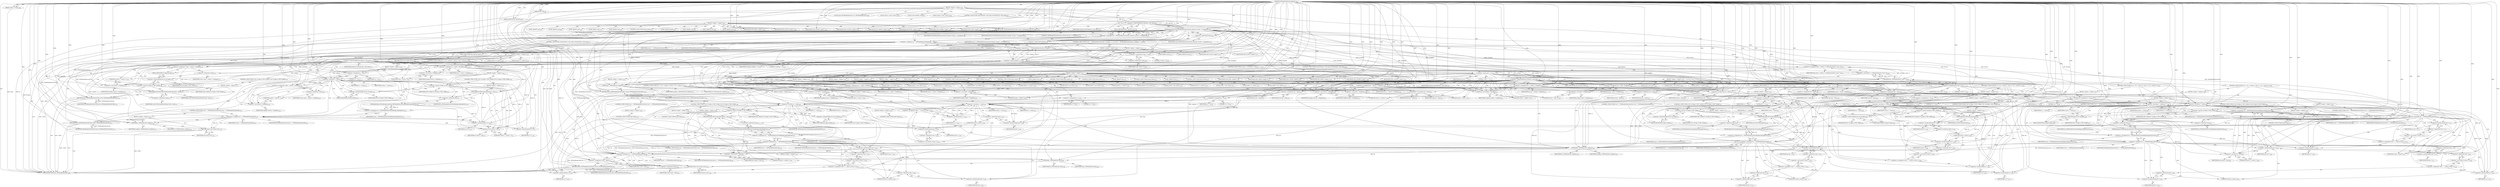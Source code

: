 digraph "TIFFReadDirEntryLongArray" {  
"83140" [label = <(METHOD,TIFFReadDirEntryLongArray)<SUB>2085</SUB>> ]
"83141" [label = <(PARAM,TIFF *tif)<SUB>2086</SUB>> ]
"83142" [label = <(PARAM,TIFFDirEntry *direntry)<SUB>2086</SUB>> ]
"83143" [label = <(PARAM,uint32_t **value)<SUB>2086</SUB>> ]
"83144" [label = <(BLOCK,&lt;empty&gt;,&lt;empty&gt;)<SUB>2087</SUB>> ]
"83145" [label = <(LOCAL,enum TIFFReadDirEntryErr err: TIFFReadDirEntryErr)<SUB>2088</SUB>> ]
"83146" [label = <(LOCAL,uint32_t count: uint32_t)<SUB>2089</SUB>> ]
"83147" [label = <(LOCAL,void* origdata: void)<SUB>2090</SUB>> ]
"83148" [label = <(LOCAL,uint32_t* data: uint32_t)<SUB>2091</SUB>> ]
"83149" [label = <(CONTROL_STRUCTURE,switch(direntry-&gt;tdir_type),switch(direntry-&gt;tdir_type))<SUB>2092</SUB>> ]
"83150" [label = <(&lt;operator&gt;.indirectFieldAccess,direntry-&gt;tdir_type)<SUB>2092</SUB>> ]
"83151" [label = <(IDENTIFIER,direntry,switch(direntry-&gt;tdir_type))<SUB>2092</SUB>> ]
"83152" [label = <(FIELD_IDENTIFIER,tdir_type,tdir_type)<SUB>2092</SUB>> ]
"83153" [label = <(BLOCK,&lt;empty&gt;,&lt;empty&gt;)<SUB>2093</SUB>> ]
"83154" [label = <(JUMP_TARGET,case)<SUB>2094</SUB>> ]
"83155" [label = <(IDENTIFIER,TIFF_BYTE,&lt;empty&gt;)<SUB>2094</SUB>> ]
"83156" [label = <(JUMP_TARGET,case)<SUB>2095</SUB>> ]
"83157" [label = <(IDENTIFIER,TIFF_SBYTE,&lt;empty&gt;)<SUB>2095</SUB>> ]
"83158" [label = <(JUMP_TARGET,case)<SUB>2096</SUB>> ]
"83159" [label = <(IDENTIFIER,TIFF_SHORT,&lt;empty&gt;)<SUB>2096</SUB>> ]
"83160" [label = <(JUMP_TARGET,case)<SUB>2097</SUB>> ]
"83161" [label = <(IDENTIFIER,TIFF_SSHORT,&lt;empty&gt;)<SUB>2097</SUB>> ]
"83162" [label = <(JUMP_TARGET,case)<SUB>2098</SUB>> ]
"83163" [label = <(IDENTIFIER,TIFF_LONG,&lt;empty&gt;)<SUB>2098</SUB>> ]
"83164" [label = <(JUMP_TARGET,case)<SUB>2099</SUB>> ]
"83165" [label = <(IDENTIFIER,TIFF_SLONG,&lt;empty&gt;)<SUB>2099</SUB>> ]
"83166" [label = <(JUMP_TARGET,case)<SUB>2100</SUB>> ]
"83167" [label = <(IDENTIFIER,TIFF_LONG8,&lt;empty&gt;)<SUB>2100</SUB>> ]
"83168" [label = <(JUMP_TARGET,case)<SUB>2101</SUB>> ]
"83169" [label = <(IDENTIFIER,TIFF_SLONG8,&lt;empty&gt;)<SUB>2101</SUB>> ]
"83170" [label = <(CONTROL_STRUCTURE,break;,break;)<SUB>2102</SUB>> ]
"83171" [label = <(JUMP_TARGET,default)<SUB>2103</SUB>> ]
"83172" [label = <(RETURN,return (TIFFReadDirEntryErrType);,return (TIFFReadDirEntryErrType);)<SUB>2104</SUB>> ]
"83173" [label = <(IDENTIFIER,TIFFReadDirEntryErrType,return (TIFFReadDirEntryErrType);)<SUB>2104</SUB>> ]
"83174" [label = <(&lt;operator&gt;.assignment,err = TIFFReadDirEntryArray(tif, direntry, &amp;count, 4, &amp;origdata))<SUB>2106</SUB>> ]
"83175" [label = <(IDENTIFIER,err,err = TIFFReadDirEntryArray(tif, direntry, &amp;count, 4, &amp;origdata))<SUB>2106</SUB>> ]
"83176" [label = <(TIFFReadDirEntryArray,TIFFReadDirEntryArray(tif, direntry, &amp;count, 4, &amp;origdata))<SUB>2106</SUB>> ]
"83177" [label = <(IDENTIFIER,tif,TIFFReadDirEntryArray(tif, direntry, &amp;count, 4, &amp;origdata))<SUB>2106</SUB>> ]
"83178" [label = <(IDENTIFIER,direntry,TIFFReadDirEntryArray(tif, direntry, &amp;count, 4, &amp;origdata))<SUB>2106</SUB>> ]
"83179" [label = <(&lt;operator&gt;.addressOf,&amp;count)<SUB>2106</SUB>> ]
"83180" [label = <(IDENTIFIER,count,TIFFReadDirEntryArray(tif, direntry, &amp;count, 4, &amp;origdata))<SUB>2106</SUB>> ]
"83181" [label = <(LITERAL,4,TIFFReadDirEntryArray(tif, direntry, &amp;count, 4, &amp;origdata))<SUB>2106</SUB>> ]
"83182" [label = <(&lt;operator&gt;.addressOf,&amp;origdata)<SUB>2106</SUB>> ]
"83183" [label = <(IDENTIFIER,origdata,TIFFReadDirEntryArray(tif, direntry, &amp;count, 4, &amp;origdata))<SUB>2106</SUB>> ]
"83184" [label = <(CONTROL_STRUCTURE,if ((err != TIFFReadDirEntryErrOk) || (origdata == 0)),if ((err != TIFFReadDirEntryErrOk) || (origdata == 0)))<SUB>2107</SUB>> ]
"83185" [label = <(&lt;operator&gt;.logicalOr,(err != TIFFReadDirEntryErrOk) || (origdata == 0))<SUB>2107</SUB>> ]
"83186" [label = <(&lt;operator&gt;.notEquals,err != TIFFReadDirEntryErrOk)<SUB>2107</SUB>> ]
"83187" [label = <(IDENTIFIER,err,err != TIFFReadDirEntryErrOk)<SUB>2107</SUB>> ]
"83188" [label = <(IDENTIFIER,TIFFReadDirEntryErrOk,err != TIFFReadDirEntryErrOk)<SUB>2107</SUB>> ]
"83189" [label = <(&lt;operator&gt;.equals,origdata == 0)<SUB>2107</SUB>> ]
"83190" [label = <(IDENTIFIER,origdata,origdata == 0)<SUB>2107</SUB>> ]
"83191" [label = <(LITERAL,0,origdata == 0)<SUB>2107</SUB>> ]
"83192" [label = <(BLOCK,&lt;empty&gt;,&lt;empty&gt;)<SUB>2108</SUB>> ]
"83193" [label = <(&lt;operator&gt;.assignment,*value = 0)<SUB>2109</SUB>> ]
"83194" [label = <(&lt;operator&gt;.indirection,*value)<SUB>2109</SUB>> ]
"83195" [label = <(IDENTIFIER,value,*value = 0)<SUB>2109</SUB>> ]
"83196" [label = <(LITERAL,0,*value = 0)<SUB>2109</SUB>> ]
"83197" [label = <(RETURN,return (err);,return (err);)<SUB>2110</SUB>> ]
"83198" [label = <(IDENTIFIER,err,return (err);)<SUB>2110</SUB>> ]
"83199" [label = <(CONTROL_STRUCTURE,switch(direntry-&gt;tdir_type),switch(direntry-&gt;tdir_type))<SUB>2112</SUB>> ]
"83200" [label = <(&lt;operator&gt;.indirectFieldAccess,direntry-&gt;tdir_type)<SUB>2112</SUB>> ]
"83201" [label = <(IDENTIFIER,direntry,switch(direntry-&gt;tdir_type))<SUB>2112</SUB>> ]
"83202" [label = <(FIELD_IDENTIFIER,tdir_type,tdir_type)<SUB>2112</SUB>> ]
"83203" [label = <(BLOCK,&lt;empty&gt;,&lt;empty&gt;)<SUB>2113</SUB>> ]
"83204" [label = <(JUMP_TARGET,case)<SUB>2114</SUB>> ]
"83205" [label = <(IDENTIFIER,TIFF_LONG,&lt;empty&gt;)<SUB>2114</SUB>> ]
"83206" [label = <(&lt;operator&gt;.assignment,*value = (uint32_t *)origdata)<SUB>2115</SUB>> ]
"83207" [label = <(&lt;operator&gt;.indirection,*value)<SUB>2115</SUB>> ]
"83208" [label = <(IDENTIFIER,value,*value = (uint32_t *)origdata)<SUB>2115</SUB>> ]
"83209" [label = <(&lt;operator&gt;.cast,(uint32_t *)origdata)<SUB>2115</SUB>> ]
"83210" [label = <(UNKNOWN,uint32_t *,uint32_t *)<SUB>2115</SUB>> ]
"83211" [label = <(IDENTIFIER,origdata,(uint32_t *)origdata)<SUB>2115</SUB>> ]
"83212" [label = <(CONTROL_STRUCTURE,if (tif-&gt;tif_flags &amp; TIFF_SWAB),if (tif-&gt;tif_flags &amp; TIFF_SWAB))<SUB>2116</SUB>> ]
"83213" [label = <(&lt;operator&gt;.and,tif-&gt;tif_flags &amp; TIFF_SWAB)<SUB>2116</SUB>> ]
"83214" [label = <(&lt;operator&gt;.indirectFieldAccess,tif-&gt;tif_flags)<SUB>2116</SUB>> ]
"83215" [label = <(IDENTIFIER,tif,tif-&gt;tif_flags &amp; TIFF_SWAB)<SUB>2116</SUB>> ]
"83216" [label = <(FIELD_IDENTIFIER,tif_flags,tif_flags)<SUB>2116</SUB>> ]
"83217" [label = <(IDENTIFIER,TIFF_SWAB,tif-&gt;tif_flags &amp; TIFF_SWAB)<SUB>2116</SUB>> ]
"83218" [label = <(BLOCK,&lt;empty&gt;,&lt;empty&gt;)<SUB>2117</SUB>> ]
"83219" [label = <(TIFFSwabArrayOfLong,TIFFSwabArrayOfLong(*value, count))<SUB>2117</SUB>> ]
"83220" [label = <(&lt;operator&gt;.indirection,*value)<SUB>2117</SUB>> ]
"83221" [label = <(IDENTIFIER,value,TIFFSwabArrayOfLong(*value, count))<SUB>2117</SUB>> ]
"83222" [label = <(IDENTIFIER,count,TIFFSwabArrayOfLong(*value, count))<SUB>2117</SUB>> ]
"83223" [label = <(RETURN,return (TIFFReadDirEntryErrOk);,return (TIFFReadDirEntryErrOk);)<SUB>2118</SUB>> ]
"83224" [label = <(IDENTIFIER,TIFFReadDirEntryErrOk,return (TIFFReadDirEntryErrOk);)<SUB>2118</SUB>> ]
"83225" [label = <(JUMP_TARGET,case)<SUB>2119</SUB>> ]
"83226" [label = <(IDENTIFIER,TIFF_SLONG,&lt;empty&gt;)<SUB>2119</SUB>> ]
"83227" [label = <(BLOCK,&lt;empty&gt;,&lt;empty&gt;)<SUB>2120</SUB>> ]
"83228" [label = <(LOCAL,int32_t* m: int32_t)<SUB>2121</SUB>> ]
"83229" [label = <(LOCAL,uint32_t n: uint32_t)<SUB>2122</SUB>> ]
"83230" [label = <(&lt;operator&gt;.assignment,m = (int32_t *)origdata)<SUB>2123</SUB>> ]
"83231" [label = <(IDENTIFIER,m,m = (int32_t *)origdata)<SUB>2123</SUB>> ]
"83232" [label = <(&lt;operator&gt;.cast,(int32_t *)origdata)<SUB>2123</SUB>> ]
"83233" [label = <(UNKNOWN,int32_t *,int32_t *)<SUB>2123</SUB>> ]
"83234" [label = <(IDENTIFIER,origdata,(int32_t *)origdata)<SUB>2123</SUB>> ]
"83235" [label = <(CONTROL_STRUCTURE,for (n = 0;n &lt; count;n++),for (n = 0;n &lt; count;n++))<SUB>2124</SUB>> ]
"83236" [label = <(BLOCK,&lt;empty&gt;,&lt;empty&gt;)<SUB>2124</SUB>> ]
"83237" [label = <(&lt;operator&gt;.assignment,n = 0)<SUB>2124</SUB>> ]
"83238" [label = <(IDENTIFIER,n,n = 0)<SUB>2124</SUB>> ]
"83239" [label = <(LITERAL,0,n = 0)<SUB>2124</SUB>> ]
"83240" [label = <(&lt;operator&gt;.lessThan,n &lt; count)<SUB>2124</SUB>> ]
"83241" [label = <(IDENTIFIER,n,n &lt; count)<SUB>2124</SUB>> ]
"83242" [label = <(IDENTIFIER,count,n &lt; count)<SUB>2124</SUB>> ]
"83243" [label = <(&lt;operator&gt;.postIncrement,n++)<SUB>2124</SUB>> ]
"83244" [label = <(IDENTIFIER,n,n++)<SUB>2124</SUB>> ]
"83245" [label = <(BLOCK,&lt;empty&gt;,&lt;empty&gt;)<SUB>2125</SUB>> ]
"83246" [label = <(CONTROL_STRUCTURE,if (tif-&gt;tif_flags &amp; TIFF_SWAB),if (tif-&gt;tif_flags &amp; TIFF_SWAB))<SUB>2126</SUB>> ]
"83247" [label = <(&lt;operator&gt;.and,tif-&gt;tif_flags &amp; TIFF_SWAB)<SUB>2126</SUB>> ]
"83248" [label = <(&lt;operator&gt;.indirectFieldAccess,tif-&gt;tif_flags)<SUB>2126</SUB>> ]
"83249" [label = <(IDENTIFIER,tif,tif-&gt;tif_flags &amp; TIFF_SWAB)<SUB>2126</SUB>> ]
"83250" [label = <(FIELD_IDENTIFIER,tif_flags,tif_flags)<SUB>2126</SUB>> ]
"83251" [label = <(IDENTIFIER,TIFF_SWAB,tif-&gt;tif_flags &amp; TIFF_SWAB)<SUB>2126</SUB>> ]
"83252" [label = <(BLOCK,&lt;empty&gt;,&lt;empty&gt;)<SUB>2127</SUB>> ]
"83253" [label = <(TIFFSwabLong,TIFFSwabLong((uint32_t *)m))<SUB>2127</SUB>> ]
"83254" [label = <(&lt;operator&gt;.cast,(uint32_t *)m)<SUB>2127</SUB>> ]
"83255" [label = <(UNKNOWN,uint32_t *,uint32_t *)<SUB>2127</SUB>> ]
"83256" [label = <(IDENTIFIER,m,(uint32_t *)m)<SUB>2127</SUB>> ]
"83257" [label = <(&lt;operator&gt;.assignment,err = TIFFReadDirEntryCheckRangeLongSlong(*m))<SUB>2128</SUB>> ]
"83258" [label = <(IDENTIFIER,err,err = TIFFReadDirEntryCheckRangeLongSlong(*m))<SUB>2128</SUB>> ]
"83259" [label = <(TIFFReadDirEntryCheckRangeLongSlong,TIFFReadDirEntryCheckRangeLongSlong(*m))<SUB>2128</SUB>> ]
"83260" [label = <(&lt;operator&gt;.indirection,*m)<SUB>2128</SUB>> ]
"83261" [label = <(IDENTIFIER,m,TIFFReadDirEntryCheckRangeLongSlong(*m))<SUB>2128</SUB>> ]
"83262" [label = <(CONTROL_STRUCTURE,if (err != TIFFReadDirEntryErrOk),if (err != TIFFReadDirEntryErrOk))<SUB>2129</SUB>> ]
"83263" [label = <(&lt;operator&gt;.notEquals,err != TIFFReadDirEntryErrOk)<SUB>2129</SUB>> ]
"83264" [label = <(IDENTIFIER,err,err != TIFFReadDirEntryErrOk)<SUB>2129</SUB>> ]
"83265" [label = <(IDENTIFIER,TIFFReadDirEntryErrOk,err != TIFFReadDirEntryErrOk)<SUB>2129</SUB>> ]
"83266" [label = <(BLOCK,&lt;empty&gt;,&lt;empty&gt;)<SUB>2130</SUB>> ]
"83267" [label = <(_TIFFfreeExt,_TIFFfreeExt(tif, origdata))<SUB>2131</SUB>> ]
"83268" [label = <(IDENTIFIER,tif,_TIFFfreeExt(tif, origdata))<SUB>2131</SUB>> ]
"83269" [label = <(IDENTIFIER,origdata,_TIFFfreeExt(tif, origdata))<SUB>2131</SUB>> ]
"83270" [label = <(RETURN,return (err);,return (err);)<SUB>2132</SUB>> ]
"83271" [label = <(IDENTIFIER,err,return (err);)<SUB>2132</SUB>> ]
"83272" [label = <(&lt;operator&gt;.postIncrement,m++)<SUB>2134</SUB>> ]
"83273" [label = <(IDENTIFIER,m,m++)<SUB>2134</SUB>> ]
"83274" [label = <(&lt;operator&gt;.assignment,*value = (uint32_t *)origdata)<SUB>2136</SUB>> ]
"83275" [label = <(&lt;operator&gt;.indirection,*value)<SUB>2136</SUB>> ]
"83276" [label = <(IDENTIFIER,value,*value = (uint32_t *)origdata)<SUB>2136</SUB>> ]
"83277" [label = <(&lt;operator&gt;.cast,(uint32_t *)origdata)<SUB>2136</SUB>> ]
"83278" [label = <(UNKNOWN,uint32_t *,uint32_t *)<SUB>2136</SUB>> ]
"83279" [label = <(IDENTIFIER,origdata,(uint32_t *)origdata)<SUB>2136</SUB>> ]
"83280" [label = <(RETURN,return (TIFFReadDirEntryErrOk);,return (TIFFReadDirEntryErrOk);)<SUB>2137</SUB>> ]
"83281" [label = <(IDENTIFIER,TIFFReadDirEntryErrOk,return (TIFFReadDirEntryErrOk);)<SUB>2137</SUB>> ]
"83282" [label = <(&lt;operator&gt;.assignment,data = (uint32_t *)_TIFFmallocExt(tif, count * 4))<SUB>2140</SUB>> ]
"83283" [label = <(IDENTIFIER,data,data = (uint32_t *)_TIFFmallocExt(tif, count * 4))<SUB>2140</SUB>> ]
"83284" [label = <(&lt;operator&gt;.cast,(uint32_t *)_TIFFmallocExt(tif, count * 4))<SUB>2140</SUB>> ]
"83285" [label = <(UNKNOWN,uint32_t *,uint32_t *)<SUB>2140</SUB>> ]
"83286" [label = <(_TIFFmallocExt,_TIFFmallocExt(tif, count * 4))<SUB>2140</SUB>> ]
"83287" [label = <(IDENTIFIER,tif,_TIFFmallocExt(tif, count * 4))<SUB>2140</SUB>> ]
"83288" [label = <(&lt;operator&gt;.multiplication,count * 4)<SUB>2140</SUB>> ]
"83289" [label = <(IDENTIFIER,count,count * 4)<SUB>2140</SUB>> ]
"83290" [label = <(LITERAL,4,count * 4)<SUB>2140</SUB>> ]
"83291" [label = <(CONTROL_STRUCTURE,if (data == 0),if (data == 0))<SUB>2141</SUB>> ]
"83292" [label = <(&lt;operator&gt;.equals,data == 0)<SUB>2141</SUB>> ]
"83293" [label = <(IDENTIFIER,data,data == 0)<SUB>2141</SUB>> ]
"83294" [label = <(LITERAL,0,data == 0)<SUB>2141</SUB>> ]
"83295" [label = <(BLOCK,&lt;empty&gt;,&lt;empty&gt;)<SUB>2142</SUB>> ]
"83296" [label = <(_TIFFfreeExt,_TIFFfreeExt(tif, origdata))<SUB>2143</SUB>> ]
"83297" [label = <(IDENTIFIER,tif,_TIFFfreeExt(tif, origdata))<SUB>2143</SUB>> ]
"83298" [label = <(IDENTIFIER,origdata,_TIFFfreeExt(tif, origdata))<SUB>2143</SUB>> ]
"83299" [label = <(RETURN,return (TIFFReadDirEntryErrAlloc);,return (TIFFReadDirEntryErrAlloc);)<SUB>2144</SUB>> ]
"83300" [label = <(IDENTIFIER,TIFFReadDirEntryErrAlloc,return (TIFFReadDirEntryErrAlloc);)<SUB>2144</SUB>> ]
"83301" [label = <(CONTROL_STRUCTURE,switch(direntry-&gt;tdir_type),switch(direntry-&gt;tdir_type))<SUB>2146</SUB>> ]
"83302" [label = <(&lt;operator&gt;.indirectFieldAccess,direntry-&gt;tdir_type)<SUB>2146</SUB>> ]
"83303" [label = <(IDENTIFIER,direntry,switch(direntry-&gt;tdir_type))<SUB>2146</SUB>> ]
"83304" [label = <(FIELD_IDENTIFIER,tdir_type,tdir_type)<SUB>2146</SUB>> ]
"83305" [label = <(BLOCK,&lt;empty&gt;,&lt;empty&gt;)<SUB>2147</SUB>> ]
"83306" [label = <(JUMP_TARGET,case)<SUB>2148</SUB>> ]
"83307" [label = <(IDENTIFIER,TIFF_BYTE,&lt;empty&gt;)<SUB>2148</SUB>> ]
"83308" [label = <(BLOCK,&lt;empty&gt;,&lt;empty&gt;)<SUB>2149</SUB>> ]
"83309" [label = <(LOCAL,uint8_t* ma: uint8_t)<SUB>2150</SUB>> ]
"83310" [label = <(LOCAL,uint32_t* mb: uint32_t)<SUB>2151</SUB>> ]
"83311" [label = <(LOCAL,uint32_t n: uint32_t)<SUB>2152</SUB>> ]
"83312" [label = <(&lt;operator&gt;.assignment,ma = (uint8_t *)origdata)<SUB>2153</SUB>> ]
"83313" [label = <(IDENTIFIER,ma,ma = (uint8_t *)origdata)<SUB>2153</SUB>> ]
"83314" [label = <(&lt;operator&gt;.cast,(uint8_t *)origdata)<SUB>2153</SUB>> ]
"83315" [label = <(UNKNOWN,uint8_t *,uint8_t *)<SUB>2153</SUB>> ]
"83316" [label = <(IDENTIFIER,origdata,(uint8_t *)origdata)<SUB>2153</SUB>> ]
"83317" [label = <(&lt;operator&gt;.assignment,mb = data)<SUB>2154</SUB>> ]
"83318" [label = <(IDENTIFIER,mb,mb = data)<SUB>2154</SUB>> ]
"83319" [label = <(IDENTIFIER,data,mb = data)<SUB>2154</SUB>> ]
"83320" [label = <(CONTROL_STRUCTURE,for (n = 0;n &lt; count;n++),for (n = 0;n &lt; count;n++))<SUB>2155</SUB>> ]
"83321" [label = <(BLOCK,&lt;empty&gt;,&lt;empty&gt;)<SUB>2155</SUB>> ]
"83322" [label = <(&lt;operator&gt;.assignment,n = 0)<SUB>2155</SUB>> ]
"83323" [label = <(IDENTIFIER,n,n = 0)<SUB>2155</SUB>> ]
"83324" [label = <(LITERAL,0,n = 0)<SUB>2155</SUB>> ]
"83325" [label = <(&lt;operator&gt;.lessThan,n &lt; count)<SUB>2155</SUB>> ]
"83326" [label = <(IDENTIFIER,n,n &lt; count)<SUB>2155</SUB>> ]
"83327" [label = <(IDENTIFIER,count,n &lt; count)<SUB>2155</SUB>> ]
"83328" [label = <(&lt;operator&gt;.postIncrement,n++)<SUB>2155</SUB>> ]
"83329" [label = <(IDENTIFIER,n,n++)<SUB>2155</SUB>> ]
"83330" [label = <(&lt;operator&gt;.assignment,*mb++ = (uint32_t)(*ma++))<SUB>2156</SUB>> ]
"83331" [label = <(&lt;operator&gt;.indirection,*mb++)<SUB>2156</SUB>> ]
"83332" [label = <(&lt;operator&gt;.postIncrement,mb++)<SUB>2156</SUB>> ]
"83333" [label = <(IDENTIFIER,mb,mb++)<SUB>2156</SUB>> ]
"83334" [label = <(&lt;operator&gt;.cast,(uint32_t)(*ma++))<SUB>2156</SUB>> ]
"83335" [label = <(UNKNOWN,uint32_t,uint32_t)<SUB>2156</SUB>> ]
"83336" [label = <(&lt;operator&gt;.indirection,*ma++)<SUB>2156</SUB>> ]
"83337" [label = <(&lt;operator&gt;.postIncrement,ma++)<SUB>2156</SUB>> ]
"83338" [label = <(IDENTIFIER,ma,ma++)<SUB>2156</SUB>> ]
"83339" [label = <(CONTROL_STRUCTURE,break;,break;)<SUB>2158</SUB>> ]
"83340" [label = <(JUMP_TARGET,case)<SUB>2159</SUB>> ]
"83341" [label = <(IDENTIFIER,TIFF_SBYTE,&lt;empty&gt;)<SUB>2159</SUB>> ]
"83342" [label = <(BLOCK,&lt;empty&gt;,&lt;empty&gt;)<SUB>2160</SUB>> ]
"83343" [label = <(LOCAL,int8_t* ma: int8_t)<SUB>2161</SUB>> ]
"83344" [label = <(LOCAL,uint32_t* mb: uint32_t)<SUB>2162</SUB>> ]
"83345" [label = <(LOCAL,uint32_t n: uint32_t)<SUB>2163</SUB>> ]
"83346" [label = <(&lt;operator&gt;.assignment,ma = (int8_t *)origdata)<SUB>2164</SUB>> ]
"83347" [label = <(IDENTIFIER,ma,ma = (int8_t *)origdata)<SUB>2164</SUB>> ]
"83348" [label = <(&lt;operator&gt;.cast,(int8_t *)origdata)<SUB>2164</SUB>> ]
"83349" [label = <(UNKNOWN,int8_t *,int8_t *)<SUB>2164</SUB>> ]
"83350" [label = <(IDENTIFIER,origdata,(int8_t *)origdata)<SUB>2164</SUB>> ]
"83351" [label = <(&lt;operator&gt;.assignment,mb = data)<SUB>2165</SUB>> ]
"83352" [label = <(IDENTIFIER,mb,mb = data)<SUB>2165</SUB>> ]
"83353" [label = <(IDENTIFIER,data,mb = data)<SUB>2165</SUB>> ]
"83354" [label = <(CONTROL_STRUCTURE,for (n = 0;n &lt; count;n++),for (n = 0;n &lt; count;n++))<SUB>2166</SUB>> ]
"83355" [label = <(BLOCK,&lt;empty&gt;,&lt;empty&gt;)<SUB>2166</SUB>> ]
"83356" [label = <(&lt;operator&gt;.assignment,n = 0)<SUB>2166</SUB>> ]
"83357" [label = <(IDENTIFIER,n,n = 0)<SUB>2166</SUB>> ]
"83358" [label = <(LITERAL,0,n = 0)<SUB>2166</SUB>> ]
"83359" [label = <(&lt;operator&gt;.lessThan,n &lt; count)<SUB>2166</SUB>> ]
"83360" [label = <(IDENTIFIER,n,n &lt; count)<SUB>2166</SUB>> ]
"83361" [label = <(IDENTIFIER,count,n &lt; count)<SUB>2166</SUB>> ]
"83362" [label = <(&lt;operator&gt;.postIncrement,n++)<SUB>2166</SUB>> ]
"83363" [label = <(IDENTIFIER,n,n++)<SUB>2166</SUB>> ]
"83364" [label = <(BLOCK,&lt;empty&gt;,&lt;empty&gt;)<SUB>2167</SUB>> ]
"83365" [label = <(&lt;operator&gt;.assignment,err = TIFFReadDirEntryCheckRangeLongSbyte(*ma))<SUB>2168</SUB>> ]
"83366" [label = <(IDENTIFIER,err,err = TIFFReadDirEntryCheckRangeLongSbyte(*ma))<SUB>2168</SUB>> ]
"83367" [label = <(TIFFReadDirEntryCheckRangeLongSbyte,TIFFReadDirEntryCheckRangeLongSbyte(*ma))<SUB>2168</SUB>> ]
"83368" [label = <(&lt;operator&gt;.indirection,*ma)<SUB>2168</SUB>> ]
"83369" [label = <(IDENTIFIER,ma,TIFFReadDirEntryCheckRangeLongSbyte(*ma))<SUB>2168</SUB>> ]
"83370" [label = <(CONTROL_STRUCTURE,if (err != TIFFReadDirEntryErrOk),if (err != TIFFReadDirEntryErrOk))<SUB>2169</SUB>> ]
"83371" [label = <(&lt;operator&gt;.notEquals,err != TIFFReadDirEntryErrOk)<SUB>2169</SUB>> ]
"83372" [label = <(IDENTIFIER,err,err != TIFFReadDirEntryErrOk)<SUB>2169</SUB>> ]
"83373" [label = <(IDENTIFIER,TIFFReadDirEntryErrOk,err != TIFFReadDirEntryErrOk)<SUB>2169</SUB>> ]
"83374" [label = <(BLOCK,&lt;empty&gt;,&lt;empty&gt;)<SUB>2170</SUB>> ]
"83375" [label = <(CONTROL_STRUCTURE,break;,break;)<SUB>2170</SUB>> ]
"83376" [label = <(&lt;operator&gt;.assignment,*mb++ = (uint32_t)(*ma++))<SUB>2171</SUB>> ]
"83377" [label = <(&lt;operator&gt;.indirection,*mb++)<SUB>2171</SUB>> ]
"83378" [label = <(&lt;operator&gt;.postIncrement,mb++)<SUB>2171</SUB>> ]
"83379" [label = <(IDENTIFIER,mb,mb++)<SUB>2171</SUB>> ]
"83380" [label = <(&lt;operator&gt;.cast,(uint32_t)(*ma++))<SUB>2171</SUB>> ]
"83381" [label = <(UNKNOWN,uint32_t,uint32_t)<SUB>2171</SUB>> ]
"83382" [label = <(&lt;operator&gt;.indirection,*ma++)<SUB>2171</SUB>> ]
"83383" [label = <(&lt;operator&gt;.postIncrement,ma++)<SUB>2171</SUB>> ]
"83384" [label = <(IDENTIFIER,ma,ma++)<SUB>2171</SUB>> ]
"83385" [label = <(CONTROL_STRUCTURE,break;,break;)<SUB>2174</SUB>> ]
"83386" [label = <(JUMP_TARGET,case)<SUB>2175</SUB>> ]
"83387" [label = <(IDENTIFIER,TIFF_SHORT,&lt;empty&gt;)<SUB>2175</SUB>> ]
"83388" [label = <(BLOCK,&lt;empty&gt;,&lt;empty&gt;)<SUB>2176</SUB>> ]
"83389" [label = <(LOCAL,uint16_t* ma: uint16_t)<SUB>2177</SUB>> ]
"83390" [label = <(LOCAL,uint32_t* mb: uint32_t)<SUB>2178</SUB>> ]
"83391" [label = <(LOCAL,uint32_t n: uint32_t)<SUB>2179</SUB>> ]
"83392" [label = <(&lt;operator&gt;.assignment,ma = (uint16_t *)origdata)<SUB>2180</SUB>> ]
"83393" [label = <(IDENTIFIER,ma,ma = (uint16_t *)origdata)<SUB>2180</SUB>> ]
"83394" [label = <(&lt;operator&gt;.cast,(uint16_t *)origdata)<SUB>2180</SUB>> ]
"83395" [label = <(UNKNOWN,uint16_t *,uint16_t *)<SUB>2180</SUB>> ]
"83396" [label = <(IDENTIFIER,origdata,(uint16_t *)origdata)<SUB>2180</SUB>> ]
"83397" [label = <(&lt;operator&gt;.assignment,mb = data)<SUB>2181</SUB>> ]
"83398" [label = <(IDENTIFIER,mb,mb = data)<SUB>2181</SUB>> ]
"83399" [label = <(IDENTIFIER,data,mb = data)<SUB>2181</SUB>> ]
"83400" [label = <(CONTROL_STRUCTURE,for (n = 0;n &lt; count;n++),for (n = 0;n &lt; count;n++))<SUB>2182</SUB>> ]
"83401" [label = <(BLOCK,&lt;empty&gt;,&lt;empty&gt;)<SUB>2182</SUB>> ]
"83402" [label = <(&lt;operator&gt;.assignment,n = 0)<SUB>2182</SUB>> ]
"83403" [label = <(IDENTIFIER,n,n = 0)<SUB>2182</SUB>> ]
"83404" [label = <(LITERAL,0,n = 0)<SUB>2182</SUB>> ]
"83405" [label = <(&lt;operator&gt;.lessThan,n &lt; count)<SUB>2182</SUB>> ]
"83406" [label = <(IDENTIFIER,n,n &lt; count)<SUB>2182</SUB>> ]
"83407" [label = <(IDENTIFIER,count,n &lt; count)<SUB>2182</SUB>> ]
"83408" [label = <(&lt;operator&gt;.postIncrement,n++)<SUB>2182</SUB>> ]
"83409" [label = <(IDENTIFIER,n,n++)<SUB>2182</SUB>> ]
"83410" [label = <(BLOCK,&lt;empty&gt;,&lt;empty&gt;)<SUB>2183</SUB>> ]
"83411" [label = <(CONTROL_STRUCTURE,if (tif-&gt;tif_flags &amp; TIFF_SWAB),if (tif-&gt;tif_flags &amp; TIFF_SWAB))<SUB>2184</SUB>> ]
"83412" [label = <(&lt;operator&gt;.and,tif-&gt;tif_flags &amp; TIFF_SWAB)<SUB>2184</SUB>> ]
"83413" [label = <(&lt;operator&gt;.indirectFieldAccess,tif-&gt;tif_flags)<SUB>2184</SUB>> ]
"83414" [label = <(IDENTIFIER,tif,tif-&gt;tif_flags &amp; TIFF_SWAB)<SUB>2184</SUB>> ]
"83415" [label = <(FIELD_IDENTIFIER,tif_flags,tif_flags)<SUB>2184</SUB>> ]
"83416" [label = <(IDENTIFIER,TIFF_SWAB,tif-&gt;tif_flags &amp; TIFF_SWAB)<SUB>2184</SUB>> ]
"83417" [label = <(BLOCK,&lt;empty&gt;,&lt;empty&gt;)<SUB>2185</SUB>> ]
"83418" [label = <(TIFFSwabShort,TIFFSwabShort(ma))<SUB>2185</SUB>> ]
"83419" [label = <(IDENTIFIER,ma,TIFFSwabShort(ma))<SUB>2185</SUB>> ]
"83420" [label = <(&lt;operator&gt;.assignment,*mb++ = (uint32_t)(*ma++))<SUB>2186</SUB>> ]
"83421" [label = <(&lt;operator&gt;.indirection,*mb++)<SUB>2186</SUB>> ]
"83422" [label = <(&lt;operator&gt;.postIncrement,mb++)<SUB>2186</SUB>> ]
"83423" [label = <(IDENTIFIER,mb,mb++)<SUB>2186</SUB>> ]
"83424" [label = <(&lt;operator&gt;.cast,(uint32_t)(*ma++))<SUB>2186</SUB>> ]
"83425" [label = <(UNKNOWN,uint32_t,uint32_t)<SUB>2186</SUB>> ]
"83426" [label = <(&lt;operator&gt;.indirection,*ma++)<SUB>2186</SUB>> ]
"83427" [label = <(&lt;operator&gt;.postIncrement,ma++)<SUB>2186</SUB>> ]
"83428" [label = <(IDENTIFIER,ma,ma++)<SUB>2186</SUB>> ]
"83429" [label = <(CONTROL_STRUCTURE,break;,break;)<SUB>2189</SUB>> ]
"83430" [label = <(JUMP_TARGET,case)<SUB>2190</SUB>> ]
"83431" [label = <(IDENTIFIER,TIFF_SSHORT,&lt;empty&gt;)<SUB>2190</SUB>> ]
"83432" [label = <(BLOCK,&lt;empty&gt;,&lt;empty&gt;)<SUB>2191</SUB>> ]
"83433" [label = <(LOCAL,int16_t* ma: int16_t)<SUB>2192</SUB>> ]
"83434" [label = <(LOCAL,uint32_t* mb: uint32_t)<SUB>2193</SUB>> ]
"83435" [label = <(LOCAL,uint32_t n: uint32_t)<SUB>2194</SUB>> ]
"83436" [label = <(&lt;operator&gt;.assignment,ma = (int16_t *)origdata)<SUB>2195</SUB>> ]
"83437" [label = <(IDENTIFIER,ma,ma = (int16_t *)origdata)<SUB>2195</SUB>> ]
"83438" [label = <(&lt;operator&gt;.cast,(int16_t *)origdata)<SUB>2195</SUB>> ]
"83439" [label = <(UNKNOWN,int16_t *,int16_t *)<SUB>2195</SUB>> ]
"83440" [label = <(IDENTIFIER,origdata,(int16_t *)origdata)<SUB>2195</SUB>> ]
"83441" [label = <(&lt;operator&gt;.assignment,mb = data)<SUB>2196</SUB>> ]
"83442" [label = <(IDENTIFIER,mb,mb = data)<SUB>2196</SUB>> ]
"83443" [label = <(IDENTIFIER,data,mb = data)<SUB>2196</SUB>> ]
"83444" [label = <(CONTROL_STRUCTURE,for (n = 0;n &lt; count;n++),for (n = 0;n &lt; count;n++))<SUB>2197</SUB>> ]
"83445" [label = <(BLOCK,&lt;empty&gt;,&lt;empty&gt;)<SUB>2197</SUB>> ]
"83446" [label = <(&lt;operator&gt;.assignment,n = 0)<SUB>2197</SUB>> ]
"83447" [label = <(IDENTIFIER,n,n = 0)<SUB>2197</SUB>> ]
"83448" [label = <(LITERAL,0,n = 0)<SUB>2197</SUB>> ]
"83449" [label = <(&lt;operator&gt;.lessThan,n &lt; count)<SUB>2197</SUB>> ]
"83450" [label = <(IDENTIFIER,n,n &lt; count)<SUB>2197</SUB>> ]
"83451" [label = <(IDENTIFIER,count,n &lt; count)<SUB>2197</SUB>> ]
"83452" [label = <(&lt;operator&gt;.postIncrement,n++)<SUB>2197</SUB>> ]
"83453" [label = <(IDENTIFIER,n,n++)<SUB>2197</SUB>> ]
"83454" [label = <(BLOCK,&lt;empty&gt;,&lt;empty&gt;)<SUB>2198</SUB>> ]
"83455" [label = <(CONTROL_STRUCTURE,if (tif-&gt;tif_flags &amp; TIFF_SWAB),if (tif-&gt;tif_flags &amp; TIFF_SWAB))<SUB>2199</SUB>> ]
"83456" [label = <(&lt;operator&gt;.and,tif-&gt;tif_flags &amp; TIFF_SWAB)<SUB>2199</SUB>> ]
"83457" [label = <(&lt;operator&gt;.indirectFieldAccess,tif-&gt;tif_flags)<SUB>2199</SUB>> ]
"83458" [label = <(IDENTIFIER,tif,tif-&gt;tif_flags &amp; TIFF_SWAB)<SUB>2199</SUB>> ]
"83459" [label = <(FIELD_IDENTIFIER,tif_flags,tif_flags)<SUB>2199</SUB>> ]
"83460" [label = <(IDENTIFIER,TIFF_SWAB,tif-&gt;tif_flags &amp; TIFF_SWAB)<SUB>2199</SUB>> ]
"83461" [label = <(BLOCK,&lt;empty&gt;,&lt;empty&gt;)<SUB>2200</SUB>> ]
"83462" [label = <(TIFFSwabShort,TIFFSwabShort((uint16_t *)ma))<SUB>2200</SUB>> ]
"83463" [label = <(&lt;operator&gt;.cast,(uint16_t *)ma)<SUB>2200</SUB>> ]
"83464" [label = <(UNKNOWN,uint16_t *,uint16_t *)<SUB>2200</SUB>> ]
"83465" [label = <(IDENTIFIER,ma,(uint16_t *)ma)<SUB>2200</SUB>> ]
"83466" [label = <(&lt;operator&gt;.assignment,err = TIFFReadDirEntryCheckRangeLongSshort(*ma))<SUB>2201</SUB>> ]
"83467" [label = <(IDENTIFIER,err,err = TIFFReadDirEntryCheckRangeLongSshort(*ma))<SUB>2201</SUB>> ]
"83468" [label = <(TIFFReadDirEntryCheckRangeLongSshort,TIFFReadDirEntryCheckRangeLongSshort(*ma))<SUB>2201</SUB>> ]
"83469" [label = <(&lt;operator&gt;.indirection,*ma)<SUB>2201</SUB>> ]
"83470" [label = <(IDENTIFIER,ma,TIFFReadDirEntryCheckRangeLongSshort(*ma))<SUB>2201</SUB>> ]
"83471" [label = <(CONTROL_STRUCTURE,if (err != TIFFReadDirEntryErrOk),if (err != TIFFReadDirEntryErrOk))<SUB>2202</SUB>> ]
"83472" [label = <(&lt;operator&gt;.notEquals,err != TIFFReadDirEntryErrOk)<SUB>2202</SUB>> ]
"83473" [label = <(IDENTIFIER,err,err != TIFFReadDirEntryErrOk)<SUB>2202</SUB>> ]
"83474" [label = <(IDENTIFIER,TIFFReadDirEntryErrOk,err != TIFFReadDirEntryErrOk)<SUB>2202</SUB>> ]
"83475" [label = <(BLOCK,&lt;empty&gt;,&lt;empty&gt;)<SUB>2203</SUB>> ]
"83476" [label = <(CONTROL_STRUCTURE,break;,break;)<SUB>2203</SUB>> ]
"83477" [label = <(&lt;operator&gt;.assignment,*mb++ = (uint32_t)(*ma++))<SUB>2204</SUB>> ]
"83478" [label = <(&lt;operator&gt;.indirection,*mb++)<SUB>2204</SUB>> ]
"83479" [label = <(&lt;operator&gt;.postIncrement,mb++)<SUB>2204</SUB>> ]
"83480" [label = <(IDENTIFIER,mb,mb++)<SUB>2204</SUB>> ]
"83481" [label = <(&lt;operator&gt;.cast,(uint32_t)(*ma++))<SUB>2204</SUB>> ]
"83482" [label = <(UNKNOWN,uint32_t,uint32_t)<SUB>2204</SUB>> ]
"83483" [label = <(&lt;operator&gt;.indirection,*ma++)<SUB>2204</SUB>> ]
"83484" [label = <(&lt;operator&gt;.postIncrement,ma++)<SUB>2204</SUB>> ]
"83485" [label = <(IDENTIFIER,ma,ma++)<SUB>2204</SUB>> ]
"83486" [label = <(CONTROL_STRUCTURE,break;,break;)<SUB>2207</SUB>> ]
"83487" [label = <(JUMP_TARGET,case)<SUB>2208</SUB>> ]
"83488" [label = <(IDENTIFIER,TIFF_LONG8,&lt;empty&gt;)<SUB>2208</SUB>> ]
"83489" [label = <(BLOCK,&lt;empty&gt;,&lt;empty&gt;)<SUB>2209</SUB>> ]
"83490" [label = <(LOCAL,uint64_t* ma: uint64_t)<SUB>2210</SUB>> ]
"83491" [label = <(LOCAL,uint32_t* mb: uint32_t)<SUB>2211</SUB>> ]
"83492" [label = <(LOCAL,uint32_t n: uint32_t)<SUB>2212</SUB>> ]
"83493" [label = <(&lt;operator&gt;.assignment,ma = (uint64_t *)origdata)<SUB>2213</SUB>> ]
"83494" [label = <(IDENTIFIER,ma,ma = (uint64_t *)origdata)<SUB>2213</SUB>> ]
"83495" [label = <(&lt;operator&gt;.cast,(uint64_t *)origdata)<SUB>2213</SUB>> ]
"83496" [label = <(UNKNOWN,uint64_t *,uint64_t *)<SUB>2213</SUB>> ]
"83497" [label = <(IDENTIFIER,origdata,(uint64_t *)origdata)<SUB>2213</SUB>> ]
"83498" [label = <(&lt;operator&gt;.assignment,mb = data)<SUB>2214</SUB>> ]
"83499" [label = <(IDENTIFIER,mb,mb = data)<SUB>2214</SUB>> ]
"83500" [label = <(IDENTIFIER,data,mb = data)<SUB>2214</SUB>> ]
"83501" [label = <(CONTROL_STRUCTURE,for (n = 0;n &lt; count;n++),for (n = 0;n &lt; count;n++))<SUB>2215</SUB>> ]
"83502" [label = <(BLOCK,&lt;empty&gt;,&lt;empty&gt;)<SUB>2215</SUB>> ]
"83503" [label = <(&lt;operator&gt;.assignment,n = 0)<SUB>2215</SUB>> ]
"83504" [label = <(IDENTIFIER,n,n = 0)<SUB>2215</SUB>> ]
"83505" [label = <(LITERAL,0,n = 0)<SUB>2215</SUB>> ]
"83506" [label = <(&lt;operator&gt;.lessThan,n &lt; count)<SUB>2215</SUB>> ]
"83507" [label = <(IDENTIFIER,n,n &lt; count)<SUB>2215</SUB>> ]
"83508" [label = <(IDENTIFIER,count,n &lt; count)<SUB>2215</SUB>> ]
"83509" [label = <(&lt;operator&gt;.postIncrement,n++)<SUB>2215</SUB>> ]
"83510" [label = <(IDENTIFIER,n,n++)<SUB>2215</SUB>> ]
"83511" [label = <(BLOCK,&lt;empty&gt;,&lt;empty&gt;)<SUB>2216</SUB>> ]
"83512" [label = <(CONTROL_STRUCTURE,if (tif-&gt;tif_flags &amp; TIFF_SWAB),if (tif-&gt;tif_flags &amp; TIFF_SWAB))<SUB>2217</SUB>> ]
"83513" [label = <(&lt;operator&gt;.and,tif-&gt;tif_flags &amp; TIFF_SWAB)<SUB>2217</SUB>> ]
"83514" [label = <(&lt;operator&gt;.indirectFieldAccess,tif-&gt;tif_flags)<SUB>2217</SUB>> ]
"83515" [label = <(IDENTIFIER,tif,tif-&gt;tif_flags &amp; TIFF_SWAB)<SUB>2217</SUB>> ]
"83516" [label = <(FIELD_IDENTIFIER,tif_flags,tif_flags)<SUB>2217</SUB>> ]
"83517" [label = <(IDENTIFIER,TIFF_SWAB,tif-&gt;tif_flags &amp; TIFF_SWAB)<SUB>2217</SUB>> ]
"83518" [label = <(BLOCK,&lt;empty&gt;,&lt;empty&gt;)<SUB>2218</SUB>> ]
"83519" [label = <(TIFFSwabLong8,TIFFSwabLong8(ma))<SUB>2218</SUB>> ]
"83520" [label = <(IDENTIFIER,ma,TIFFSwabLong8(ma))<SUB>2218</SUB>> ]
"83521" [label = <(&lt;operator&gt;.assignment,err = TIFFReadDirEntryCheckRangeLongLong8(*ma))<SUB>2219</SUB>> ]
"83522" [label = <(IDENTIFIER,err,err = TIFFReadDirEntryCheckRangeLongLong8(*ma))<SUB>2219</SUB>> ]
"83523" [label = <(TIFFReadDirEntryCheckRangeLongLong8,TIFFReadDirEntryCheckRangeLongLong8(*ma))<SUB>2219</SUB>> ]
"83524" [label = <(&lt;operator&gt;.indirection,*ma)<SUB>2219</SUB>> ]
"83525" [label = <(IDENTIFIER,ma,TIFFReadDirEntryCheckRangeLongLong8(*ma))<SUB>2219</SUB>> ]
"83526" [label = <(CONTROL_STRUCTURE,if (err != TIFFReadDirEntryErrOk),if (err != TIFFReadDirEntryErrOk))<SUB>2220</SUB>> ]
"83527" [label = <(&lt;operator&gt;.notEquals,err != TIFFReadDirEntryErrOk)<SUB>2220</SUB>> ]
"83528" [label = <(IDENTIFIER,err,err != TIFFReadDirEntryErrOk)<SUB>2220</SUB>> ]
"83529" [label = <(IDENTIFIER,TIFFReadDirEntryErrOk,err != TIFFReadDirEntryErrOk)<SUB>2220</SUB>> ]
"83530" [label = <(BLOCK,&lt;empty&gt;,&lt;empty&gt;)<SUB>2221</SUB>> ]
"83531" [label = <(CONTROL_STRUCTURE,break;,break;)<SUB>2221</SUB>> ]
"83532" [label = <(&lt;operator&gt;.assignment,*mb++ = (uint32_t)(*ma++))<SUB>2222</SUB>> ]
"83533" [label = <(&lt;operator&gt;.indirection,*mb++)<SUB>2222</SUB>> ]
"83534" [label = <(&lt;operator&gt;.postIncrement,mb++)<SUB>2222</SUB>> ]
"83535" [label = <(IDENTIFIER,mb,mb++)<SUB>2222</SUB>> ]
"83536" [label = <(&lt;operator&gt;.cast,(uint32_t)(*ma++))<SUB>2222</SUB>> ]
"83537" [label = <(UNKNOWN,uint32_t,uint32_t)<SUB>2222</SUB>> ]
"83538" [label = <(&lt;operator&gt;.indirection,*ma++)<SUB>2222</SUB>> ]
"83539" [label = <(&lt;operator&gt;.postIncrement,ma++)<SUB>2222</SUB>> ]
"83540" [label = <(IDENTIFIER,ma,ma++)<SUB>2222</SUB>> ]
"83541" [label = <(CONTROL_STRUCTURE,break;,break;)<SUB>2225</SUB>> ]
"83542" [label = <(JUMP_TARGET,case)<SUB>2226</SUB>> ]
"83543" [label = <(IDENTIFIER,TIFF_SLONG8,&lt;empty&gt;)<SUB>2226</SUB>> ]
"83544" [label = <(BLOCK,&lt;empty&gt;,&lt;empty&gt;)<SUB>2227</SUB>> ]
"83545" [label = <(LOCAL,int64_t* ma: int64_t)<SUB>2228</SUB>> ]
"83546" [label = <(LOCAL,uint32_t* mb: uint32_t)<SUB>2229</SUB>> ]
"83547" [label = <(LOCAL,uint32_t n: uint32_t)<SUB>2230</SUB>> ]
"83548" [label = <(&lt;operator&gt;.assignment,ma = (int64_t *)origdata)<SUB>2231</SUB>> ]
"83549" [label = <(IDENTIFIER,ma,ma = (int64_t *)origdata)<SUB>2231</SUB>> ]
"83550" [label = <(&lt;operator&gt;.cast,(int64_t *)origdata)<SUB>2231</SUB>> ]
"83551" [label = <(UNKNOWN,int64_t *,int64_t *)<SUB>2231</SUB>> ]
"83552" [label = <(IDENTIFIER,origdata,(int64_t *)origdata)<SUB>2231</SUB>> ]
"83553" [label = <(&lt;operator&gt;.assignment,mb = data)<SUB>2232</SUB>> ]
"83554" [label = <(IDENTIFIER,mb,mb = data)<SUB>2232</SUB>> ]
"83555" [label = <(IDENTIFIER,data,mb = data)<SUB>2232</SUB>> ]
"83556" [label = <(CONTROL_STRUCTURE,for (n = 0;n &lt; count;n++),for (n = 0;n &lt; count;n++))<SUB>2233</SUB>> ]
"83557" [label = <(BLOCK,&lt;empty&gt;,&lt;empty&gt;)<SUB>2233</SUB>> ]
"83558" [label = <(&lt;operator&gt;.assignment,n = 0)<SUB>2233</SUB>> ]
"83559" [label = <(IDENTIFIER,n,n = 0)<SUB>2233</SUB>> ]
"83560" [label = <(LITERAL,0,n = 0)<SUB>2233</SUB>> ]
"83561" [label = <(&lt;operator&gt;.lessThan,n &lt; count)<SUB>2233</SUB>> ]
"83562" [label = <(IDENTIFIER,n,n &lt; count)<SUB>2233</SUB>> ]
"83563" [label = <(IDENTIFIER,count,n &lt; count)<SUB>2233</SUB>> ]
"83564" [label = <(&lt;operator&gt;.postIncrement,n++)<SUB>2233</SUB>> ]
"83565" [label = <(IDENTIFIER,n,n++)<SUB>2233</SUB>> ]
"83566" [label = <(BLOCK,&lt;empty&gt;,&lt;empty&gt;)<SUB>2234</SUB>> ]
"83567" [label = <(CONTROL_STRUCTURE,if (tif-&gt;tif_flags &amp; TIFF_SWAB),if (tif-&gt;tif_flags &amp; TIFF_SWAB))<SUB>2235</SUB>> ]
"83568" [label = <(&lt;operator&gt;.and,tif-&gt;tif_flags &amp; TIFF_SWAB)<SUB>2235</SUB>> ]
"83569" [label = <(&lt;operator&gt;.indirectFieldAccess,tif-&gt;tif_flags)<SUB>2235</SUB>> ]
"83570" [label = <(IDENTIFIER,tif,tif-&gt;tif_flags &amp; TIFF_SWAB)<SUB>2235</SUB>> ]
"83571" [label = <(FIELD_IDENTIFIER,tif_flags,tif_flags)<SUB>2235</SUB>> ]
"83572" [label = <(IDENTIFIER,TIFF_SWAB,tif-&gt;tif_flags &amp; TIFF_SWAB)<SUB>2235</SUB>> ]
"83573" [label = <(BLOCK,&lt;empty&gt;,&lt;empty&gt;)<SUB>2236</SUB>> ]
"83574" [label = <(TIFFSwabLong8,TIFFSwabLong8((uint64_t *)ma))<SUB>2236</SUB>> ]
"83575" [label = <(&lt;operator&gt;.cast,(uint64_t *)ma)<SUB>2236</SUB>> ]
"83576" [label = <(UNKNOWN,uint64_t *,uint64_t *)<SUB>2236</SUB>> ]
"83577" [label = <(IDENTIFIER,ma,(uint64_t *)ma)<SUB>2236</SUB>> ]
"83578" [label = <(&lt;operator&gt;.assignment,err = TIFFReadDirEntryCheckRangeLongSlong8(*ma))<SUB>2237</SUB>> ]
"83579" [label = <(IDENTIFIER,err,err = TIFFReadDirEntryCheckRangeLongSlong8(*ma))<SUB>2237</SUB>> ]
"83580" [label = <(TIFFReadDirEntryCheckRangeLongSlong8,TIFFReadDirEntryCheckRangeLongSlong8(*ma))<SUB>2237</SUB>> ]
"83581" [label = <(&lt;operator&gt;.indirection,*ma)<SUB>2237</SUB>> ]
"83582" [label = <(IDENTIFIER,ma,TIFFReadDirEntryCheckRangeLongSlong8(*ma))<SUB>2237</SUB>> ]
"83583" [label = <(CONTROL_STRUCTURE,if (err != TIFFReadDirEntryErrOk),if (err != TIFFReadDirEntryErrOk))<SUB>2238</SUB>> ]
"83584" [label = <(&lt;operator&gt;.notEquals,err != TIFFReadDirEntryErrOk)<SUB>2238</SUB>> ]
"83585" [label = <(IDENTIFIER,err,err != TIFFReadDirEntryErrOk)<SUB>2238</SUB>> ]
"83586" [label = <(IDENTIFIER,TIFFReadDirEntryErrOk,err != TIFFReadDirEntryErrOk)<SUB>2238</SUB>> ]
"83587" [label = <(BLOCK,&lt;empty&gt;,&lt;empty&gt;)<SUB>2239</SUB>> ]
"83588" [label = <(CONTROL_STRUCTURE,break;,break;)<SUB>2239</SUB>> ]
"83589" [label = <(&lt;operator&gt;.assignment,*mb++ = (uint32_t)(*ma++))<SUB>2240</SUB>> ]
"83590" [label = <(&lt;operator&gt;.indirection,*mb++)<SUB>2240</SUB>> ]
"83591" [label = <(&lt;operator&gt;.postIncrement,mb++)<SUB>2240</SUB>> ]
"83592" [label = <(IDENTIFIER,mb,mb++)<SUB>2240</SUB>> ]
"83593" [label = <(&lt;operator&gt;.cast,(uint32_t)(*ma++))<SUB>2240</SUB>> ]
"83594" [label = <(UNKNOWN,uint32_t,uint32_t)<SUB>2240</SUB>> ]
"83595" [label = <(&lt;operator&gt;.indirection,*ma++)<SUB>2240</SUB>> ]
"83596" [label = <(&lt;operator&gt;.postIncrement,ma++)<SUB>2240</SUB>> ]
"83597" [label = <(IDENTIFIER,ma,ma++)<SUB>2240</SUB>> ]
"83598" [label = <(CONTROL_STRUCTURE,break;,break;)<SUB>2243</SUB>> ]
"83599" [label = <(_TIFFfreeExt,_TIFFfreeExt(tif, origdata))<SUB>2245</SUB>> ]
"83600" [label = <(IDENTIFIER,tif,_TIFFfreeExt(tif, origdata))<SUB>2245</SUB>> ]
"83601" [label = <(IDENTIFIER,origdata,_TIFFfreeExt(tif, origdata))<SUB>2245</SUB>> ]
"83602" [label = <(CONTROL_STRUCTURE,if (err != TIFFReadDirEntryErrOk),if (err != TIFFReadDirEntryErrOk))<SUB>2246</SUB>> ]
"83603" [label = <(&lt;operator&gt;.notEquals,err != TIFFReadDirEntryErrOk)<SUB>2246</SUB>> ]
"83604" [label = <(IDENTIFIER,err,err != TIFFReadDirEntryErrOk)<SUB>2246</SUB>> ]
"83605" [label = <(IDENTIFIER,TIFFReadDirEntryErrOk,err != TIFFReadDirEntryErrOk)<SUB>2246</SUB>> ]
"83606" [label = <(BLOCK,&lt;empty&gt;,&lt;empty&gt;)<SUB>2247</SUB>> ]
"83607" [label = <(_TIFFfreeExt,_TIFFfreeExt(tif, data))<SUB>2248</SUB>> ]
"83608" [label = <(IDENTIFIER,tif,_TIFFfreeExt(tif, data))<SUB>2248</SUB>> ]
"83609" [label = <(IDENTIFIER,data,_TIFFfreeExt(tif, data))<SUB>2248</SUB>> ]
"83610" [label = <(RETURN,return (err);,return (err);)<SUB>2249</SUB>> ]
"83611" [label = <(IDENTIFIER,err,return (err);)<SUB>2249</SUB>> ]
"83612" [label = <(&lt;operator&gt;.assignment,*value = data)<SUB>2251</SUB>> ]
"83613" [label = <(&lt;operator&gt;.indirection,*value)<SUB>2251</SUB>> ]
"83614" [label = <(IDENTIFIER,value,*value = data)<SUB>2251</SUB>> ]
"83615" [label = <(IDENTIFIER,data,*value = data)<SUB>2251</SUB>> ]
"83616" [label = <(RETURN,return (TIFFReadDirEntryErrOk);,return (TIFFReadDirEntryErrOk);)<SUB>2252</SUB>> ]
"83617" [label = <(IDENTIFIER,TIFFReadDirEntryErrOk,return (TIFFReadDirEntryErrOk);)<SUB>2252</SUB>> ]
"83618" [label = <(METHOD_RETURN,enum TIFFReadDirEntryErr)<SUB>2085</SUB>> ]
  "83140" -> "83141"  [ label = "AST: "] 
  "83140" -> "83142"  [ label = "AST: "] 
  "83140" -> "83143"  [ label = "AST: "] 
  "83140" -> "83144"  [ label = "AST: "] 
  "83140" -> "83618"  [ label = "AST: "] 
  "83144" -> "83145"  [ label = "AST: "] 
  "83144" -> "83146"  [ label = "AST: "] 
  "83144" -> "83147"  [ label = "AST: "] 
  "83144" -> "83148"  [ label = "AST: "] 
  "83144" -> "83149"  [ label = "AST: "] 
  "83144" -> "83174"  [ label = "AST: "] 
  "83144" -> "83184"  [ label = "AST: "] 
  "83144" -> "83199"  [ label = "AST: "] 
  "83144" -> "83282"  [ label = "AST: "] 
  "83144" -> "83291"  [ label = "AST: "] 
  "83144" -> "83301"  [ label = "AST: "] 
  "83144" -> "83599"  [ label = "AST: "] 
  "83144" -> "83602"  [ label = "AST: "] 
  "83144" -> "83612"  [ label = "AST: "] 
  "83144" -> "83616"  [ label = "AST: "] 
  "83149" -> "83150"  [ label = "AST: "] 
  "83149" -> "83153"  [ label = "AST: "] 
  "83150" -> "83151"  [ label = "AST: "] 
  "83150" -> "83152"  [ label = "AST: "] 
  "83153" -> "83154"  [ label = "AST: "] 
  "83153" -> "83155"  [ label = "AST: "] 
  "83153" -> "83156"  [ label = "AST: "] 
  "83153" -> "83157"  [ label = "AST: "] 
  "83153" -> "83158"  [ label = "AST: "] 
  "83153" -> "83159"  [ label = "AST: "] 
  "83153" -> "83160"  [ label = "AST: "] 
  "83153" -> "83161"  [ label = "AST: "] 
  "83153" -> "83162"  [ label = "AST: "] 
  "83153" -> "83163"  [ label = "AST: "] 
  "83153" -> "83164"  [ label = "AST: "] 
  "83153" -> "83165"  [ label = "AST: "] 
  "83153" -> "83166"  [ label = "AST: "] 
  "83153" -> "83167"  [ label = "AST: "] 
  "83153" -> "83168"  [ label = "AST: "] 
  "83153" -> "83169"  [ label = "AST: "] 
  "83153" -> "83170"  [ label = "AST: "] 
  "83153" -> "83171"  [ label = "AST: "] 
  "83153" -> "83172"  [ label = "AST: "] 
  "83172" -> "83173"  [ label = "AST: "] 
  "83174" -> "83175"  [ label = "AST: "] 
  "83174" -> "83176"  [ label = "AST: "] 
  "83176" -> "83177"  [ label = "AST: "] 
  "83176" -> "83178"  [ label = "AST: "] 
  "83176" -> "83179"  [ label = "AST: "] 
  "83176" -> "83181"  [ label = "AST: "] 
  "83176" -> "83182"  [ label = "AST: "] 
  "83179" -> "83180"  [ label = "AST: "] 
  "83182" -> "83183"  [ label = "AST: "] 
  "83184" -> "83185"  [ label = "AST: "] 
  "83184" -> "83192"  [ label = "AST: "] 
  "83185" -> "83186"  [ label = "AST: "] 
  "83185" -> "83189"  [ label = "AST: "] 
  "83186" -> "83187"  [ label = "AST: "] 
  "83186" -> "83188"  [ label = "AST: "] 
  "83189" -> "83190"  [ label = "AST: "] 
  "83189" -> "83191"  [ label = "AST: "] 
  "83192" -> "83193"  [ label = "AST: "] 
  "83192" -> "83197"  [ label = "AST: "] 
  "83193" -> "83194"  [ label = "AST: "] 
  "83193" -> "83196"  [ label = "AST: "] 
  "83194" -> "83195"  [ label = "AST: "] 
  "83197" -> "83198"  [ label = "AST: "] 
  "83199" -> "83200"  [ label = "AST: "] 
  "83199" -> "83203"  [ label = "AST: "] 
  "83200" -> "83201"  [ label = "AST: "] 
  "83200" -> "83202"  [ label = "AST: "] 
  "83203" -> "83204"  [ label = "AST: "] 
  "83203" -> "83205"  [ label = "AST: "] 
  "83203" -> "83206"  [ label = "AST: "] 
  "83203" -> "83212"  [ label = "AST: "] 
  "83203" -> "83223"  [ label = "AST: "] 
  "83203" -> "83225"  [ label = "AST: "] 
  "83203" -> "83226"  [ label = "AST: "] 
  "83203" -> "83227"  [ label = "AST: "] 
  "83206" -> "83207"  [ label = "AST: "] 
  "83206" -> "83209"  [ label = "AST: "] 
  "83207" -> "83208"  [ label = "AST: "] 
  "83209" -> "83210"  [ label = "AST: "] 
  "83209" -> "83211"  [ label = "AST: "] 
  "83212" -> "83213"  [ label = "AST: "] 
  "83212" -> "83218"  [ label = "AST: "] 
  "83213" -> "83214"  [ label = "AST: "] 
  "83213" -> "83217"  [ label = "AST: "] 
  "83214" -> "83215"  [ label = "AST: "] 
  "83214" -> "83216"  [ label = "AST: "] 
  "83218" -> "83219"  [ label = "AST: "] 
  "83219" -> "83220"  [ label = "AST: "] 
  "83219" -> "83222"  [ label = "AST: "] 
  "83220" -> "83221"  [ label = "AST: "] 
  "83223" -> "83224"  [ label = "AST: "] 
  "83227" -> "83228"  [ label = "AST: "] 
  "83227" -> "83229"  [ label = "AST: "] 
  "83227" -> "83230"  [ label = "AST: "] 
  "83227" -> "83235"  [ label = "AST: "] 
  "83227" -> "83274"  [ label = "AST: "] 
  "83227" -> "83280"  [ label = "AST: "] 
  "83230" -> "83231"  [ label = "AST: "] 
  "83230" -> "83232"  [ label = "AST: "] 
  "83232" -> "83233"  [ label = "AST: "] 
  "83232" -> "83234"  [ label = "AST: "] 
  "83235" -> "83236"  [ label = "AST: "] 
  "83235" -> "83240"  [ label = "AST: "] 
  "83235" -> "83243"  [ label = "AST: "] 
  "83235" -> "83245"  [ label = "AST: "] 
  "83236" -> "83237"  [ label = "AST: "] 
  "83237" -> "83238"  [ label = "AST: "] 
  "83237" -> "83239"  [ label = "AST: "] 
  "83240" -> "83241"  [ label = "AST: "] 
  "83240" -> "83242"  [ label = "AST: "] 
  "83243" -> "83244"  [ label = "AST: "] 
  "83245" -> "83246"  [ label = "AST: "] 
  "83245" -> "83257"  [ label = "AST: "] 
  "83245" -> "83262"  [ label = "AST: "] 
  "83245" -> "83272"  [ label = "AST: "] 
  "83246" -> "83247"  [ label = "AST: "] 
  "83246" -> "83252"  [ label = "AST: "] 
  "83247" -> "83248"  [ label = "AST: "] 
  "83247" -> "83251"  [ label = "AST: "] 
  "83248" -> "83249"  [ label = "AST: "] 
  "83248" -> "83250"  [ label = "AST: "] 
  "83252" -> "83253"  [ label = "AST: "] 
  "83253" -> "83254"  [ label = "AST: "] 
  "83254" -> "83255"  [ label = "AST: "] 
  "83254" -> "83256"  [ label = "AST: "] 
  "83257" -> "83258"  [ label = "AST: "] 
  "83257" -> "83259"  [ label = "AST: "] 
  "83259" -> "83260"  [ label = "AST: "] 
  "83260" -> "83261"  [ label = "AST: "] 
  "83262" -> "83263"  [ label = "AST: "] 
  "83262" -> "83266"  [ label = "AST: "] 
  "83263" -> "83264"  [ label = "AST: "] 
  "83263" -> "83265"  [ label = "AST: "] 
  "83266" -> "83267"  [ label = "AST: "] 
  "83266" -> "83270"  [ label = "AST: "] 
  "83267" -> "83268"  [ label = "AST: "] 
  "83267" -> "83269"  [ label = "AST: "] 
  "83270" -> "83271"  [ label = "AST: "] 
  "83272" -> "83273"  [ label = "AST: "] 
  "83274" -> "83275"  [ label = "AST: "] 
  "83274" -> "83277"  [ label = "AST: "] 
  "83275" -> "83276"  [ label = "AST: "] 
  "83277" -> "83278"  [ label = "AST: "] 
  "83277" -> "83279"  [ label = "AST: "] 
  "83280" -> "83281"  [ label = "AST: "] 
  "83282" -> "83283"  [ label = "AST: "] 
  "83282" -> "83284"  [ label = "AST: "] 
  "83284" -> "83285"  [ label = "AST: "] 
  "83284" -> "83286"  [ label = "AST: "] 
  "83286" -> "83287"  [ label = "AST: "] 
  "83286" -> "83288"  [ label = "AST: "] 
  "83288" -> "83289"  [ label = "AST: "] 
  "83288" -> "83290"  [ label = "AST: "] 
  "83291" -> "83292"  [ label = "AST: "] 
  "83291" -> "83295"  [ label = "AST: "] 
  "83292" -> "83293"  [ label = "AST: "] 
  "83292" -> "83294"  [ label = "AST: "] 
  "83295" -> "83296"  [ label = "AST: "] 
  "83295" -> "83299"  [ label = "AST: "] 
  "83296" -> "83297"  [ label = "AST: "] 
  "83296" -> "83298"  [ label = "AST: "] 
  "83299" -> "83300"  [ label = "AST: "] 
  "83301" -> "83302"  [ label = "AST: "] 
  "83301" -> "83305"  [ label = "AST: "] 
  "83302" -> "83303"  [ label = "AST: "] 
  "83302" -> "83304"  [ label = "AST: "] 
  "83305" -> "83306"  [ label = "AST: "] 
  "83305" -> "83307"  [ label = "AST: "] 
  "83305" -> "83308"  [ label = "AST: "] 
  "83305" -> "83339"  [ label = "AST: "] 
  "83305" -> "83340"  [ label = "AST: "] 
  "83305" -> "83341"  [ label = "AST: "] 
  "83305" -> "83342"  [ label = "AST: "] 
  "83305" -> "83385"  [ label = "AST: "] 
  "83305" -> "83386"  [ label = "AST: "] 
  "83305" -> "83387"  [ label = "AST: "] 
  "83305" -> "83388"  [ label = "AST: "] 
  "83305" -> "83429"  [ label = "AST: "] 
  "83305" -> "83430"  [ label = "AST: "] 
  "83305" -> "83431"  [ label = "AST: "] 
  "83305" -> "83432"  [ label = "AST: "] 
  "83305" -> "83486"  [ label = "AST: "] 
  "83305" -> "83487"  [ label = "AST: "] 
  "83305" -> "83488"  [ label = "AST: "] 
  "83305" -> "83489"  [ label = "AST: "] 
  "83305" -> "83541"  [ label = "AST: "] 
  "83305" -> "83542"  [ label = "AST: "] 
  "83305" -> "83543"  [ label = "AST: "] 
  "83305" -> "83544"  [ label = "AST: "] 
  "83305" -> "83598"  [ label = "AST: "] 
  "83308" -> "83309"  [ label = "AST: "] 
  "83308" -> "83310"  [ label = "AST: "] 
  "83308" -> "83311"  [ label = "AST: "] 
  "83308" -> "83312"  [ label = "AST: "] 
  "83308" -> "83317"  [ label = "AST: "] 
  "83308" -> "83320"  [ label = "AST: "] 
  "83312" -> "83313"  [ label = "AST: "] 
  "83312" -> "83314"  [ label = "AST: "] 
  "83314" -> "83315"  [ label = "AST: "] 
  "83314" -> "83316"  [ label = "AST: "] 
  "83317" -> "83318"  [ label = "AST: "] 
  "83317" -> "83319"  [ label = "AST: "] 
  "83320" -> "83321"  [ label = "AST: "] 
  "83320" -> "83325"  [ label = "AST: "] 
  "83320" -> "83328"  [ label = "AST: "] 
  "83320" -> "83330"  [ label = "AST: "] 
  "83321" -> "83322"  [ label = "AST: "] 
  "83322" -> "83323"  [ label = "AST: "] 
  "83322" -> "83324"  [ label = "AST: "] 
  "83325" -> "83326"  [ label = "AST: "] 
  "83325" -> "83327"  [ label = "AST: "] 
  "83328" -> "83329"  [ label = "AST: "] 
  "83330" -> "83331"  [ label = "AST: "] 
  "83330" -> "83334"  [ label = "AST: "] 
  "83331" -> "83332"  [ label = "AST: "] 
  "83332" -> "83333"  [ label = "AST: "] 
  "83334" -> "83335"  [ label = "AST: "] 
  "83334" -> "83336"  [ label = "AST: "] 
  "83336" -> "83337"  [ label = "AST: "] 
  "83337" -> "83338"  [ label = "AST: "] 
  "83342" -> "83343"  [ label = "AST: "] 
  "83342" -> "83344"  [ label = "AST: "] 
  "83342" -> "83345"  [ label = "AST: "] 
  "83342" -> "83346"  [ label = "AST: "] 
  "83342" -> "83351"  [ label = "AST: "] 
  "83342" -> "83354"  [ label = "AST: "] 
  "83346" -> "83347"  [ label = "AST: "] 
  "83346" -> "83348"  [ label = "AST: "] 
  "83348" -> "83349"  [ label = "AST: "] 
  "83348" -> "83350"  [ label = "AST: "] 
  "83351" -> "83352"  [ label = "AST: "] 
  "83351" -> "83353"  [ label = "AST: "] 
  "83354" -> "83355"  [ label = "AST: "] 
  "83354" -> "83359"  [ label = "AST: "] 
  "83354" -> "83362"  [ label = "AST: "] 
  "83354" -> "83364"  [ label = "AST: "] 
  "83355" -> "83356"  [ label = "AST: "] 
  "83356" -> "83357"  [ label = "AST: "] 
  "83356" -> "83358"  [ label = "AST: "] 
  "83359" -> "83360"  [ label = "AST: "] 
  "83359" -> "83361"  [ label = "AST: "] 
  "83362" -> "83363"  [ label = "AST: "] 
  "83364" -> "83365"  [ label = "AST: "] 
  "83364" -> "83370"  [ label = "AST: "] 
  "83364" -> "83376"  [ label = "AST: "] 
  "83365" -> "83366"  [ label = "AST: "] 
  "83365" -> "83367"  [ label = "AST: "] 
  "83367" -> "83368"  [ label = "AST: "] 
  "83368" -> "83369"  [ label = "AST: "] 
  "83370" -> "83371"  [ label = "AST: "] 
  "83370" -> "83374"  [ label = "AST: "] 
  "83371" -> "83372"  [ label = "AST: "] 
  "83371" -> "83373"  [ label = "AST: "] 
  "83374" -> "83375"  [ label = "AST: "] 
  "83376" -> "83377"  [ label = "AST: "] 
  "83376" -> "83380"  [ label = "AST: "] 
  "83377" -> "83378"  [ label = "AST: "] 
  "83378" -> "83379"  [ label = "AST: "] 
  "83380" -> "83381"  [ label = "AST: "] 
  "83380" -> "83382"  [ label = "AST: "] 
  "83382" -> "83383"  [ label = "AST: "] 
  "83383" -> "83384"  [ label = "AST: "] 
  "83388" -> "83389"  [ label = "AST: "] 
  "83388" -> "83390"  [ label = "AST: "] 
  "83388" -> "83391"  [ label = "AST: "] 
  "83388" -> "83392"  [ label = "AST: "] 
  "83388" -> "83397"  [ label = "AST: "] 
  "83388" -> "83400"  [ label = "AST: "] 
  "83392" -> "83393"  [ label = "AST: "] 
  "83392" -> "83394"  [ label = "AST: "] 
  "83394" -> "83395"  [ label = "AST: "] 
  "83394" -> "83396"  [ label = "AST: "] 
  "83397" -> "83398"  [ label = "AST: "] 
  "83397" -> "83399"  [ label = "AST: "] 
  "83400" -> "83401"  [ label = "AST: "] 
  "83400" -> "83405"  [ label = "AST: "] 
  "83400" -> "83408"  [ label = "AST: "] 
  "83400" -> "83410"  [ label = "AST: "] 
  "83401" -> "83402"  [ label = "AST: "] 
  "83402" -> "83403"  [ label = "AST: "] 
  "83402" -> "83404"  [ label = "AST: "] 
  "83405" -> "83406"  [ label = "AST: "] 
  "83405" -> "83407"  [ label = "AST: "] 
  "83408" -> "83409"  [ label = "AST: "] 
  "83410" -> "83411"  [ label = "AST: "] 
  "83410" -> "83420"  [ label = "AST: "] 
  "83411" -> "83412"  [ label = "AST: "] 
  "83411" -> "83417"  [ label = "AST: "] 
  "83412" -> "83413"  [ label = "AST: "] 
  "83412" -> "83416"  [ label = "AST: "] 
  "83413" -> "83414"  [ label = "AST: "] 
  "83413" -> "83415"  [ label = "AST: "] 
  "83417" -> "83418"  [ label = "AST: "] 
  "83418" -> "83419"  [ label = "AST: "] 
  "83420" -> "83421"  [ label = "AST: "] 
  "83420" -> "83424"  [ label = "AST: "] 
  "83421" -> "83422"  [ label = "AST: "] 
  "83422" -> "83423"  [ label = "AST: "] 
  "83424" -> "83425"  [ label = "AST: "] 
  "83424" -> "83426"  [ label = "AST: "] 
  "83426" -> "83427"  [ label = "AST: "] 
  "83427" -> "83428"  [ label = "AST: "] 
  "83432" -> "83433"  [ label = "AST: "] 
  "83432" -> "83434"  [ label = "AST: "] 
  "83432" -> "83435"  [ label = "AST: "] 
  "83432" -> "83436"  [ label = "AST: "] 
  "83432" -> "83441"  [ label = "AST: "] 
  "83432" -> "83444"  [ label = "AST: "] 
  "83436" -> "83437"  [ label = "AST: "] 
  "83436" -> "83438"  [ label = "AST: "] 
  "83438" -> "83439"  [ label = "AST: "] 
  "83438" -> "83440"  [ label = "AST: "] 
  "83441" -> "83442"  [ label = "AST: "] 
  "83441" -> "83443"  [ label = "AST: "] 
  "83444" -> "83445"  [ label = "AST: "] 
  "83444" -> "83449"  [ label = "AST: "] 
  "83444" -> "83452"  [ label = "AST: "] 
  "83444" -> "83454"  [ label = "AST: "] 
  "83445" -> "83446"  [ label = "AST: "] 
  "83446" -> "83447"  [ label = "AST: "] 
  "83446" -> "83448"  [ label = "AST: "] 
  "83449" -> "83450"  [ label = "AST: "] 
  "83449" -> "83451"  [ label = "AST: "] 
  "83452" -> "83453"  [ label = "AST: "] 
  "83454" -> "83455"  [ label = "AST: "] 
  "83454" -> "83466"  [ label = "AST: "] 
  "83454" -> "83471"  [ label = "AST: "] 
  "83454" -> "83477"  [ label = "AST: "] 
  "83455" -> "83456"  [ label = "AST: "] 
  "83455" -> "83461"  [ label = "AST: "] 
  "83456" -> "83457"  [ label = "AST: "] 
  "83456" -> "83460"  [ label = "AST: "] 
  "83457" -> "83458"  [ label = "AST: "] 
  "83457" -> "83459"  [ label = "AST: "] 
  "83461" -> "83462"  [ label = "AST: "] 
  "83462" -> "83463"  [ label = "AST: "] 
  "83463" -> "83464"  [ label = "AST: "] 
  "83463" -> "83465"  [ label = "AST: "] 
  "83466" -> "83467"  [ label = "AST: "] 
  "83466" -> "83468"  [ label = "AST: "] 
  "83468" -> "83469"  [ label = "AST: "] 
  "83469" -> "83470"  [ label = "AST: "] 
  "83471" -> "83472"  [ label = "AST: "] 
  "83471" -> "83475"  [ label = "AST: "] 
  "83472" -> "83473"  [ label = "AST: "] 
  "83472" -> "83474"  [ label = "AST: "] 
  "83475" -> "83476"  [ label = "AST: "] 
  "83477" -> "83478"  [ label = "AST: "] 
  "83477" -> "83481"  [ label = "AST: "] 
  "83478" -> "83479"  [ label = "AST: "] 
  "83479" -> "83480"  [ label = "AST: "] 
  "83481" -> "83482"  [ label = "AST: "] 
  "83481" -> "83483"  [ label = "AST: "] 
  "83483" -> "83484"  [ label = "AST: "] 
  "83484" -> "83485"  [ label = "AST: "] 
  "83489" -> "83490"  [ label = "AST: "] 
  "83489" -> "83491"  [ label = "AST: "] 
  "83489" -> "83492"  [ label = "AST: "] 
  "83489" -> "83493"  [ label = "AST: "] 
  "83489" -> "83498"  [ label = "AST: "] 
  "83489" -> "83501"  [ label = "AST: "] 
  "83493" -> "83494"  [ label = "AST: "] 
  "83493" -> "83495"  [ label = "AST: "] 
  "83495" -> "83496"  [ label = "AST: "] 
  "83495" -> "83497"  [ label = "AST: "] 
  "83498" -> "83499"  [ label = "AST: "] 
  "83498" -> "83500"  [ label = "AST: "] 
  "83501" -> "83502"  [ label = "AST: "] 
  "83501" -> "83506"  [ label = "AST: "] 
  "83501" -> "83509"  [ label = "AST: "] 
  "83501" -> "83511"  [ label = "AST: "] 
  "83502" -> "83503"  [ label = "AST: "] 
  "83503" -> "83504"  [ label = "AST: "] 
  "83503" -> "83505"  [ label = "AST: "] 
  "83506" -> "83507"  [ label = "AST: "] 
  "83506" -> "83508"  [ label = "AST: "] 
  "83509" -> "83510"  [ label = "AST: "] 
  "83511" -> "83512"  [ label = "AST: "] 
  "83511" -> "83521"  [ label = "AST: "] 
  "83511" -> "83526"  [ label = "AST: "] 
  "83511" -> "83532"  [ label = "AST: "] 
  "83512" -> "83513"  [ label = "AST: "] 
  "83512" -> "83518"  [ label = "AST: "] 
  "83513" -> "83514"  [ label = "AST: "] 
  "83513" -> "83517"  [ label = "AST: "] 
  "83514" -> "83515"  [ label = "AST: "] 
  "83514" -> "83516"  [ label = "AST: "] 
  "83518" -> "83519"  [ label = "AST: "] 
  "83519" -> "83520"  [ label = "AST: "] 
  "83521" -> "83522"  [ label = "AST: "] 
  "83521" -> "83523"  [ label = "AST: "] 
  "83523" -> "83524"  [ label = "AST: "] 
  "83524" -> "83525"  [ label = "AST: "] 
  "83526" -> "83527"  [ label = "AST: "] 
  "83526" -> "83530"  [ label = "AST: "] 
  "83527" -> "83528"  [ label = "AST: "] 
  "83527" -> "83529"  [ label = "AST: "] 
  "83530" -> "83531"  [ label = "AST: "] 
  "83532" -> "83533"  [ label = "AST: "] 
  "83532" -> "83536"  [ label = "AST: "] 
  "83533" -> "83534"  [ label = "AST: "] 
  "83534" -> "83535"  [ label = "AST: "] 
  "83536" -> "83537"  [ label = "AST: "] 
  "83536" -> "83538"  [ label = "AST: "] 
  "83538" -> "83539"  [ label = "AST: "] 
  "83539" -> "83540"  [ label = "AST: "] 
  "83544" -> "83545"  [ label = "AST: "] 
  "83544" -> "83546"  [ label = "AST: "] 
  "83544" -> "83547"  [ label = "AST: "] 
  "83544" -> "83548"  [ label = "AST: "] 
  "83544" -> "83553"  [ label = "AST: "] 
  "83544" -> "83556"  [ label = "AST: "] 
  "83548" -> "83549"  [ label = "AST: "] 
  "83548" -> "83550"  [ label = "AST: "] 
  "83550" -> "83551"  [ label = "AST: "] 
  "83550" -> "83552"  [ label = "AST: "] 
  "83553" -> "83554"  [ label = "AST: "] 
  "83553" -> "83555"  [ label = "AST: "] 
  "83556" -> "83557"  [ label = "AST: "] 
  "83556" -> "83561"  [ label = "AST: "] 
  "83556" -> "83564"  [ label = "AST: "] 
  "83556" -> "83566"  [ label = "AST: "] 
  "83557" -> "83558"  [ label = "AST: "] 
  "83558" -> "83559"  [ label = "AST: "] 
  "83558" -> "83560"  [ label = "AST: "] 
  "83561" -> "83562"  [ label = "AST: "] 
  "83561" -> "83563"  [ label = "AST: "] 
  "83564" -> "83565"  [ label = "AST: "] 
  "83566" -> "83567"  [ label = "AST: "] 
  "83566" -> "83578"  [ label = "AST: "] 
  "83566" -> "83583"  [ label = "AST: "] 
  "83566" -> "83589"  [ label = "AST: "] 
  "83567" -> "83568"  [ label = "AST: "] 
  "83567" -> "83573"  [ label = "AST: "] 
  "83568" -> "83569"  [ label = "AST: "] 
  "83568" -> "83572"  [ label = "AST: "] 
  "83569" -> "83570"  [ label = "AST: "] 
  "83569" -> "83571"  [ label = "AST: "] 
  "83573" -> "83574"  [ label = "AST: "] 
  "83574" -> "83575"  [ label = "AST: "] 
  "83575" -> "83576"  [ label = "AST: "] 
  "83575" -> "83577"  [ label = "AST: "] 
  "83578" -> "83579"  [ label = "AST: "] 
  "83578" -> "83580"  [ label = "AST: "] 
  "83580" -> "83581"  [ label = "AST: "] 
  "83581" -> "83582"  [ label = "AST: "] 
  "83583" -> "83584"  [ label = "AST: "] 
  "83583" -> "83587"  [ label = "AST: "] 
  "83584" -> "83585"  [ label = "AST: "] 
  "83584" -> "83586"  [ label = "AST: "] 
  "83587" -> "83588"  [ label = "AST: "] 
  "83589" -> "83590"  [ label = "AST: "] 
  "83589" -> "83593"  [ label = "AST: "] 
  "83590" -> "83591"  [ label = "AST: "] 
  "83591" -> "83592"  [ label = "AST: "] 
  "83593" -> "83594"  [ label = "AST: "] 
  "83593" -> "83595"  [ label = "AST: "] 
  "83595" -> "83596"  [ label = "AST: "] 
  "83596" -> "83597"  [ label = "AST: "] 
  "83599" -> "83600"  [ label = "AST: "] 
  "83599" -> "83601"  [ label = "AST: "] 
  "83602" -> "83603"  [ label = "AST: "] 
  "83602" -> "83606"  [ label = "AST: "] 
  "83603" -> "83604"  [ label = "AST: "] 
  "83603" -> "83605"  [ label = "AST: "] 
  "83606" -> "83607"  [ label = "AST: "] 
  "83606" -> "83610"  [ label = "AST: "] 
  "83607" -> "83608"  [ label = "AST: "] 
  "83607" -> "83609"  [ label = "AST: "] 
  "83610" -> "83611"  [ label = "AST: "] 
  "83612" -> "83613"  [ label = "AST: "] 
  "83612" -> "83615"  [ label = "AST: "] 
  "83613" -> "83614"  [ label = "AST: "] 
  "83616" -> "83617"  [ label = "AST: "] 
  "83174" -> "83186"  [ label = "CFG: "] 
  "83282" -> "83292"  [ label = "CFG: "] 
  "83599" -> "83603"  [ label = "CFG: "] 
  "83612" -> "83616"  [ label = "CFG: "] 
  "83616" -> "83618"  [ label = "CFG: "] 
  "83150" -> "83179"  [ label = "CFG: "] 
  "83150" -> "83172"  [ label = "CFG: "] 
  "83176" -> "83174"  [ label = "CFG: "] 
  "83185" -> "83194"  [ label = "CFG: "] 
  "83185" -> "83202"  [ label = "CFG: "] 
  "83200" -> "83207"  [ label = "CFG: "] 
  "83200" -> "83233"  [ label = "CFG: "] 
  "83200" -> "83285"  [ label = "CFG: "] 
  "83284" -> "83282"  [ label = "CFG: "] 
  "83292" -> "83296"  [ label = "CFG: "] 
  "83292" -> "83304"  [ label = "CFG: "] 
  "83302" -> "83315"  [ label = "CFG: "] 
  "83302" -> "83349"  [ label = "CFG: "] 
  "83302" -> "83395"  [ label = "CFG: "] 
  "83302" -> "83439"  [ label = "CFG: "] 
  "83302" -> "83496"  [ label = "CFG: "] 
  "83302" -> "83551"  [ label = "CFG: "] 
  "83302" -> "83599"  [ label = "CFG: "] 
  "83603" -> "83607"  [ label = "CFG: "] 
  "83603" -> "83613"  [ label = "CFG: "] 
  "83613" -> "83612"  [ label = "CFG: "] 
  "83152" -> "83150"  [ label = "CFG: "] 
  "83172" -> "83618"  [ label = "CFG: "] 
  "83179" -> "83182"  [ label = "CFG: "] 
  "83182" -> "83176"  [ label = "CFG: "] 
  "83186" -> "83185"  [ label = "CFG: "] 
  "83186" -> "83189"  [ label = "CFG: "] 
  "83189" -> "83185"  [ label = "CFG: "] 
  "83193" -> "83197"  [ label = "CFG: "] 
  "83197" -> "83618"  [ label = "CFG: "] 
  "83202" -> "83200"  [ label = "CFG: "] 
  "83206" -> "83216"  [ label = "CFG: "] 
  "83223" -> "83618"  [ label = "CFG: "] 
  "83285" -> "83288"  [ label = "CFG: "] 
  "83286" -> "83284"  [ label = "CFG: "] 
  "83296" -> "83299"  [ label = "CFG: "] 
  "83299" -> "83618"  [ label = "CFG: "] 
  "83304" -> "83302"  [ label = "CFG: "] 
  "83607" -> "83610"  [ label = "CFG: "] 
  "83610" -> "83618"  [ label = "CFG: "] 
  "83194" -> "83193"  [ label = "CFG: "] 
  "83207" -> "83210"  [ label = "CFG: "] 
  "83209" -> "83206"  [ label = "CFG: "] 
  "83213" -> "83220"  [ label = "CFG: "] 
  "83213" -> "83223"  [ label = "CFG: "] 
  "83230" -> "83237"  [ label = "CFG: "] 
  "83274" -> "83280"  [ label = "CFG: "] 
  "83280" -> "83618"  [ label = "CFG: "] 
  "83288" -> "83286"  [ label = "CFG: "] 
  "83312" -> "83317"  [ label = "CFG: "] 
  "83317" -> "83322"  [ label = "CFG: "] 
  "83346" -> "83351"  [ label = "CFG: "] 
  "83351" -> "83356"  [ label = "CFG: "] 
  "83392" -> "83397"  [ label = "CFG: "] 
  "83397" -> "83402"  [ label = "CFG: "] 
  "83436" -> "83441"  [ label = "CFG: "] 
  "83441" -> "83446"  [ label = "CFG: "] 
  "83493" -> "83498"  [ label = "CFG: "] 
  "83498" -> "83503"  [ label = "CFG: "] 
  "83548" -> "83553"  [ label = "CFG: "] 
  "83553" -> "83558"  [ label = "CFG: "] 
  "83210" -> "83209"  [ label = "CFG: "] 
  "83214" -> "83213"  [ label = "CFG: "] 
  "83219" -> "83223"  [ label = "CFG: "] 
  "83232" -> "83230"  [ label = "CFG: "] 
  "83240" -> "83250"  [ label = "CFG: "] 
  "83240" -> "83275"  [ label = "CFG: "] 
  "83243" -> "83240"  [ label = "CFG: "] 
  "83275" -> "83278"  [ label = "CFG: "] 
  "83277" -> "83274"  [ label = "CFG: "] 
  "83314" -> "83312"  [ label = "CFG: "] 
  "83325" -> "83332"  [ label = "CFG: "] 
  "83325" -> "83599"  [ label = "CFG: "] 
  "83328" -> "83325"  [ label = "CFG: "] 
  "83330" -> "83328"  [ label = "CFG: "] 
  "83348" -> "83346"  [ label = "CFG: "] 
  "83359" -> "83368"  [ label = "CFG: "] 
  "83359" -> "83599"  [ label = "CFG: "] 
  "83362" -> "83359"  [ label = "CFG: "] 
  "83394" -> "83392"  [ label = "CFG: "] 
  "83405" -> "83415"  [ label = "CFG: "] 
  "83405" -> "83599"  [ label = "CFG: "] 
  "83408" -> "83405"  [ label = "CFG: "] 
  "83438" -> "83436"  [ label = "CFG: "] 
  "83449" -> "83459"  [ label = "CFG: "] 
  "83449" -> "83599"  [ label = "CFG: "] 
  "83452" -> "83449"  [ label = "CFG: "] 
  "83495" -> "83493"  [ label = "CFG: "] 
  "83506" -> "83516"  [ label = "CFG: "] 
  "83506" -> "83599"  [ label = "CFG: "] 
  "83509" -> "83506"  [ label = "CFG: "] 
  "83550" -> "83548"  [ label = "CFG: "] 
  "83561" -> "83571"  [ label = "CFG: "] 
  "83561" -> "83599"  [ label = "CFG: "] 
  "83564" -> "83561"  [ label = "CFG: "] 
  "83216" -> "83214"  [ label = "CFG: "] 
  "83220" -> "83219"  [ label = "CFG: "] 
  "83233" -> "83232"  [ label = "CFG: "] 
  "83237" -> "83240"  [ label = "CFG: "] 
  "83257" -> "83263"  [ label = "CFG: "] 
  "83272" -> "83243"  [ label = "CFG: "] 
  "83278" -> "83277"  [ label = "CFG: "] 
  "83315" -> "83314"  [ label = "CFG: "] 
  "83322" -> "83325"  [ label = "CFG: "] 
  "83331" -> "83335"  [ label = "CFG: "] 
  "83334" -> "83330"  [ label = "CFG: "] 
  "83349" -> "83348"  [ label = "CFG: "] 
  "83356" -> "83359"  [ label = "CFG: "] 
  "83365" -> "83371"  [ label = "CFG: "] 
  "83376" -> "83362"  [ label = "CFG: "] 
  "83395" -> "83394"  [ label = "CFG: "] 
  "83402" -> "83405"  [ label = "CFG: "] 
  "83420" -> "83408"  [ label = "CFG: "] 
  "83439" -> "83438"  [ label = "CFG: "] 
  "83446" -> "83449"  [ label = "CFG: "] 
  "83466" -> "83472"  [ label = "CFG: "] 
  "83477" -> "83452"  [ label = "CFG: "] 
  "83496" -> "83495"  [ label = "CFG: "] 
  "83503" -> "83506"  [ label = "CFG: "] 
  "83521" -> "83527"  [ label = "CFG: "] 
  "83532" -> "83509"  [ label = "CFG: "] 
  "83551" -> "83550"  [ label = "CFG: "] 
  "83558" -> "83561"  [ label = "CFG: "] 
  "83578" -> "83584"  [ label = "CFG: "] 
  "83589" -> "83564"  [ label = "CFG: "] 
  "83247" -> "83255"  [ label = "CFG: "] 
  "83247" -> "83260"  [ label = "CFG: "] 
  "83259" -> "83257"  [ label = "CFG: "] 
  "83263" -> "83267"  [ label = "CFG: "] 
  "83263" -> "83272"  [ label = "CFG: "] 
  "83332" -> "83331"  [ label = "CFG: "] 
  "83335" -> "83337"  [ label = "CFG: "] 
  "83336" -> "83334"  [ label = "CFG: "] 
  "83367" -> "83365"  [ label = "CFG: "] 
  "83371" -> "83599"  [ label = "CFG: "] 
  "83371" -> "83378"  [ label = "CFG: "] 
  "83377" -> "83381"  [ label = "CFG: "] 
  "83380" -> "83376"  [ label = "CFG: "] 
  "83412" -> "83418"  [ label = "CFG: "] 
  "83412" -> "83422"  [ label = "CFG: "] 
  "83421" -> "83425"  [ label = "CFG: "] 
  "83424" -> "83420"  [ label = "CFG: "] 
  "83456" -> "83464"  [ label = "CFG: "] 
  "83456" -> "83469"  [ label = "CFG: "] 
  "83468" -> "83466"  [ label = "CFG: "] 
  "83472" -> "83599"  [ label = "CFG: "] 
  "83472" -> "83479"  [ label = "CFG: "] 
  "83478" -> "83482"  [ label = "CFG: "] 
  "83481" -> "83477"  [ label = "CFG: "] 
  "83513" -> "83519"  [ label = "CFG: "] 
  "83513" -> "83524"  [ label = "CFG: "] 
  "83523" -> "83521"  [ label = "CFG: "] 
  "83527" -> "83599"  [ label = "CFG: "] 
  "83527" -> "83534"  [ label = "CFG: "] 
  "83533" -> "83537"  [ label = "CFG: "] 
  "83536" -> "83532"  [ label = "CFG: "] 
  "83568" -> "83576"  [ label = "CFG: "] 
  "83568" -> "83581"  [ label = "CFG: "] 
  "83580" -> "83578"  [ label = "CFG: "] 
  "83584" -> "83599"  [ label = "CFG: "] 
  "83584" -> "83591"  [ label = "CFG: "] 
  "83590" -> "83594"  [ label = "CFG: "] 
  "83593" -> "83589"  [ label = "CFG: "] 
  "83248" -> "83247"  [ label = "CFG: "] 
  "83253" -> "83260"  [ label = "CFG: "] 
  "83260" -> "83259"  [ label = "CFG: "] 
  "83267" -> "83270"  [ label = "CFG: "] 
  "83270" -> "83618"  [ label = "CFG: "] 
  "83337" -> "83336"  [ label = "CFG: "] 
  "83368" -> "83367"  [ label = "CFG: "] 
  "83378" -> "83377"  [ label = "CFG: "] 
  "83381" -> "83383"  [ label = "CFG: "] 
  "83382" -> "83380"  [ label = "CFG: "] 
  "83413" -> "83412"  [ label = "CFG: "] 
  "83418" -> "83422"  [ label = "CFG: "] 
  "83422" -> "83421"  [ label = "CFG: "] 
  "83425" -> "83427"  [ label = "CFG: "] 
  "83426" -> "83424"  [ label = "CFG: "] 
  "83457" -> "83456"  [ label = "CFG: "] 
  "83462" -> "83469"  [ label = "CFG: "] 
  "83469" -> "83468"  [ label = "CFG: "] 
  "83479" -> "83478"  [ label = "CFG: "] 
  "83482" -> "83484"  [ label = "CFG: "] 
  "83483" -> "83481"  [ label = "CFG: "] 
  "83514" -> "83513"  [ label = "CFG: "] 
  "83519" -> "83524"  [ label = "CFG: "] 
  "83524" -> "83523"  [ label = "CFG: "] 
  "83534" -> "83533"  [ label = "CFG: "] 
  "83537" -> "83539"  [ label = "CFG: "] 
  "83538" -> "83536"  [ label = "CFG: "] 
  "83569" -> "83568"  [ label = "CFG: "] 
  "83574" -> "83581"  [ label = "CFG: "] 
  "83581" -> "83580"  [ label = "CFG: "] 
  "83591" -> "83590"  [ label = "CFG: "] 
  "83594" -> "83596"  [ label = "CFG: "] 
  "83595" -> "83593"  [ label = "CFG: "] 
  "83250" -> "83248"  [ label = "CFG: "] 
  "83254" -> "83253"  [ label = "CFG: "] 
  "83383" -> "83382"  [ label = "CFG: "] 
  "83415" -> "83413"  [ label = "CFG: "] 
  "83427" -> "83426"  [ label = "CFG: "] 
  "83459" -> "83457"  [ label = "CFG: "] 
  "83463" -> "83462"  [ label = "CFG: "] 
  "83484" -> "83483"  [ label = "CFG: "] 
  "83516" -> "83514"  [ label = "CFG: "] 
  "83539" -> "83538"  [ label = "CFG: "] 
  "83571" -> "83569"  [ label = "CFG: "] 
  "83575" -> "83574"  [ label = "CFG: "] 
  "83596" -> "83595"  [ label = "CFG: "] 
  "83255" -> "83254"  [ label = "CFG: "] 
  "83464" -> "83463"  [ label = "CFG: "] 
  "83576" -> "83575"  [ label = "CFG: "] 
  "83140" -> "83152"  [ label = "CFG: "] 
  "83270" -> "83618"  [ label = "DDG: &lt;RET&gt;"] 
  "83223" -> "83618"  [ label = "DDG: &lt;RET&gt;"] 
  "83172" -> "83618"  [ label = "DDG: &lt;RET&gt;"] 
  "83280" -> "83618"  [ label = "DDG: &lt;RET&gt;"] 
  "83299" -> "83618"  [ label = "DDG: &lt;RET&gt;"] 
  "83610" -> "83618"  [ label = "DDG: &lt;RET&gt;"] 
  "83197" -> "83618"  [ label = "DDG: &lt;RET&gt;"] 
  "83616" -> "83618"  [ label = "DDG: &lt;RET&gt;"] 
  "83141" -> "83618"  [ label = "DDG: tif"] 
  "83142" -> "83618"  [ label = "DDG: direntry"] 
  "83143" -> "83618"  [ label = "DDG: value"] 
  "83140" -> "83141"  [ label = "DDG: "] 
  "83140" -> "83142"  [ label = "DDG: "] 
  "83140" -> "83143"  [ label = "DDG: "] 
  "83176" -> "83174"  [ label = "DDG: tif"] 
  "83176" -> "83174"  [ label = "DDG: &amp;count"] 
  "83176" -> "83174"  [ label = "DDG: &amp;origdata"] 
  "83176" -> "83174"  [ label = "DDG: direntry"] 
  "83176" -> "83174"  [ label = "DDG: 4"] 
  "83286" -> "83282"  [ label = "DDG: tif"] 
  "83286" -> "83282"  [ label = "DDG: count * 4"] 
  "83292" -> "83612"  [ label = "DDG: data"] 
  "83140" -> "83612"  [ label = "DDG: "] 
  "83617" -> "83616"  [ label = "DDG: TIFFReadDirEntryErrOk"] 
  "83603" -> "83616"  [ label = "DDG: TIFFReadDirEntryErrOk"] 
  "83140" -> "83174"  [ label = "DDG: "] 
  "83140" -> "83282"  [ label = "DDG: "] 
  "83286" -> "83599"  [ label = "DDG: tif"] 
  "83140" -> "83599"  [ label = "DDG: "] 
  "83176" -> "83599"  [ label = "DDG: &amp;origdata"] 
  "83189" -> "83599"  [ label = "DDG: origdata"] 
  "83140" -> "83617"  [ label = "DDG: "] 
  "83140" -> "83155"  [ label = "DDG: "] 
  "83140" -> "83157"  [ label = "DDG: "] 
  "83140" -> "83159"  [ label = "DDG: "] 
  "83140" -> "83161"  [ label = "DDG: "] 
  "83140" -> "83163"  [ label = "DDG: "] 
  "83140" -> "83165"  [ label = "DDG: "] 
  "83140" -> "83167"  [ label = "DDG: "] 
  "83140" -> "83169"  [ label = "DDG: "] 
  "83173" -> "83172"  [ label = "DDG: TIFFReadDirEntryErrType"] 
  "83140" -> "83172"  [ label = "DDG: "] 
  "83141" -> "83176"  [ label = "DDG: tif"] 
  "83140" -> "83176"  [ label = "DDG: "] 
  "83142" -> "83176"  [ label = "DDG: direntry"] 
  "83186" -> "83185"  [ label = "DDG: err"] 
  "83186" -> "83185"  [ label = "DDG: TIFFReadDirEntryErrOk"] 
  "83189" -> "83185"  [ label = "DDG: origdata"] 
  "83189" -> "83185"  [ label = "DDG: 0"] 
  "83140" -> "83193"  [ label = "DDG: "] 
  "83198" -> "83197"  [ label = "DDG: err"] 
  "83186" -> "83197"  [ label = "DDG: err"] 
  "83140" -> "83205"  [ label = "DDG: "] 
  "83176" -> "83206"  [ label = "DDG: &amp;origdata"] 
  "83189" -> "83206"  [ label = "DDG: origdata"] 
  "83140" -> "83206"  [ label = "DDG: "] 
  "83224" -> "83223"  [ label = "DDG: TIFFReadDirEntryErrOk"] 
  "83186" -> "83223"  [ label = "DDG: TIFFReadDirEntryErrOk"] 
  "83140" -> "83226"  [ label = "DDG: "] 
  "83286" -> "83284"  [ label = "DDG: tif"] 
  "83286" -> "83284"  [ label = "DDG: count * 4"] 
  "83282" -> "83292"  [ label = "DDG: data"] 
  "83140" -> "83292"  [ label = "DDG: "] 
  "83300" -> "83299"  [ label = "DDG: TIFFReadDirEntryErrAlloc"] 
  "83140" -> "83299"  [ label = "DDG: "] 
  "83140" -> "83307"  [ label = "DDG: "] 
  "83140" -> "83341"  [ label = "DDG: "] 
  "83140" -> "83387"  [ label = "DDG: "] 
  "83140" -> "83431"  [ label = "DDG: "] 
  "83140" -> "83488"  [ label = "DDG: "] 
  "83140" -> "83543"  [ label = "DDG: "] 
  "83186" -> "83603"  [ label = "DDG: err"] 
  "83584" -> "83603"  [ label = "DDG: err"] 
  "83527" -> "83603"  [ label = "DDG: err"] 
  "83472" -> "83603"  [ label = "DDG: err"] 
  "83371" -> "83603"  [ label = "DDG: err"] 
  "83140" -> "83603"  [ label = "DDG: "] 
  "83186" -> "83603"  [ label = "DDG: TIFFReadDirEntryErrOk"] 
  "83584" -> "83603"  [ label = "DDG: TIFFReadDirEntryErrOk"] 
  "83527" -> "83603"  [ label = "DDG: TIFFReadDirEntryErrOk"] 
  "83472" -> "83603"  [ label = "DDG: TIFFReadDirEntryErrOk"] 
  "83371" -> "83603"  [ label = "DDG: TIFFReadDirEntryErrOk"] 
  "83611" -> "83610"  [ label = "DDG: err"] 
  "83603" -> "83610"  [ label = "DDG: err"] 
  "83140" -> "83173"  [ label = "DDG: "] 
  "83174" -> "83186"  [ label = "DDG: err"] 
  "83140" -> "83186"  [ label = "DDG: "] 
  "83176" -> "83189"  [ label = "DDG: &amp;origdata"] 
  "83140" -> "83189"  [ label = "DDG: "] 
  "83140" -> "83198"  [ label = "DDG: "] 
  "83140" -> "83224"  [ label = "DDG: "] 
  "83176" -> "83230"  [ label = "DDG: &amp;origdata"] 
  "83189" -> "83230"  [ label = "DDG: origdata"] 
  "83140" -> "83230"  [ label = "DDG: "] 
  "83176" -> "83274"  [ label = "DDG: &amp;origdata"] 
  "83140" -> "83274"  [ label = "DDG: "] 
  "83189" -> "83274"  [ label = "DDG: origdata"] 
  "83281" -> "83280"  [ label = "DDG: TIFFReadDirEntryErrOk"] 
  "83186" -> "83280"  [ label = "DDG: TIFFReadDirEntryErrOk"] 
  "83263" -> "83280"  [ label = "DDG: TIFFReadDirEntryErrOk"] 
  "83176" -> "83286"  [ label = "DDG: tif"] 
  "83140" -> "83286"  [ label = "DDG: "] 
  "83288" -> "83286"  [ label = "DDG: count"] 
  "83288" -> "83286"  [ label = "DDG: 4"] 
  "83286" -> "83296"  [ label = "DDG: tif"] 
  "83140" -> "83296"  [ label = "DDG: "] 
  "83176" -> "83296"  [ label = "DDG: &amp;origdata"] 
  "83189" -> "83296"  [ label = "DDG: origdata"] 
  "83140" -> "83300"  [ label = "DDG: "] 
  "83176" -> "83312"  [ label = "DDG: &amp;origdata"] 
  "83189" -> "83312"  [ label = "DDG: origdata"] 
  "83140" -> "83312"  [ label = "DDG: "] 
  "83292" -> "83317"  [ label = "DDG: data"] 
  "83140" -> "83317"  [ label = "DDG: "] 
  "83176" -> "83346"  [ label = "DDG: &amp;origdata"] 
  "83189" -> "83346"  [ label = "DDG: origdata"] 
  "83140" -> "83346"  [ label = "DDG: "] 
  "83292" -> "83351"  [ label = "DDG: data"] 
  "83140" -> "83351"  [ label = "DDG: "] 
  "83176" -> "83392"  [ label = "DDG: &amp;origdata"] 
  "83189" -> "83392"  [ label = "DDG: origdata"] 
  "83140" -> "83392"  [ label = "DDG: "] 
  "83292" -> "83397"  [ label = "DDG: data"] 
  "83140" -> "83397"  [ label = "DDG: "] 
  "83176" -> "83436"  [ label = "DDG: &amp;origdata"] 
  "83189" -> "83436"  [ label = "DDG: origdata"] 
  "83140" -> "83436"  [ label = "DDG: "] 
  "83292" -> "83441"  [ label = "DDG: data"] 
  "83140" -> "83441"  [ label = "DDG: "] 
  "83176" -> "83493"  [ label = "DDG: &amp;origdata"] 
  "83189" -> "83493"  [ label = "DDG: origdata"] 
  "83140" -> "83493"  [ label = "DDG: "] 
  "83292" -> "83498"  [ label = "DDG: data"] 
  "83140" -> "83498"  [ label = "DDG: "] 
  "83176" -> "83548"  [ label = "DDG: &amp;origdata"] 
  "83189" -> "83548"  [ label = "DDG: origdata"] 
  "83140" -> "83548"  [ label = "DDG: "] 
  "83292" -> "83553"  [ label = "DDG: data"] 
  "83140" -> "83553"  [ label = "DDG: "] 
  "83599" -> "83607"  [ label = "DDG: tif"] 
  "83140" -> "83607"  [ label = "DDG: "] 
  "83292" -> "83607"  [ label = "DDG: data"] 
  "83140" -> "83611"  [ label = "DDG: "] 
  "83176" -> "83209"  [ label = "DDG: &amp;origdata"] 
  "83189" -> "83209"  [ label = "DDG: origdata"] 
  "83140" -> "83209"  [ label = "DDG: "] 
  "83140" -> "83213"  [ label = "DDG: "] 
  "83140" -> "83281"  [ label = "DDG: "] 
  "83176" -> "83288"  [ label = "DDG: &amp;count"] 
  "83140" -> "83288"  [ label = "DDG: "] 
  "83206" -> "83219"  [ label = "DDG: *value"] 
  "83176" -> "83219"  [ label = "DDG: &amp;count"] 
  "83140" -> "83219"  [ label = "DDG: "] 
  "83176" -> "83232"  [ label = "DDG: &amp;origdata"] 
  "83189" -> "83232"  [ label = "DDG: origdata"] 
  "83140" -> "83232"  [ label = "DDG: "] 
  "83140" -> "83237"  [ label = "DDG: "] 
  "83237" -> "83240"  [ label = "DDG: n"] 
  "83243" -> "83240"  [ label = "DDG: n"] 
  "83140" -> "83240"  [ label = "DDG: "] 
  "83176" -> "83240"  [ label = "DDG: &amp;count"] 
  "83240" -> "83243"  [ label = "DDG: n"] 
  "83140" -> "83243"  [ label = "DDG: "] 
  "83259" -> "83257"  [ label = "DDG: *m"] 
  "83176" -> "83277"  [ label = "DDG: &amp;origdata"] 
  "83140" -> "83277"  [ label = "DDG: "] 
  "83189" -> "83277"  [ label = "DDG: origdata"] 
  "83176" -> "83314"  [ label = "DDG: &amp;origdata"] 
  "83189" -> "83314"  [ label = "DDG: origdata"] 
  "83140" -> "83314"  [ label = "DDG: "] 
  "83140" -> "83322"  [ label = "DDG: "] 
  "83322" -> "83325"  [ label = "DDG: n"] 
  "83328" -> "83325"  [ label = "DDG: n"] 
  "83140" -> "83325"  [ label = "DDG: "] 
  "83176" -> "83325"  [ label = "DDG: &amp;count"] 
  "83288" -> "83325"  [ label = "DDG: count"] 
  "83325" -> "83328"  [ label = "DDG: n"] 
  "83140" -> "83328"  [ label = "DDG: "] 
  "83176" -> "83348"  [ label = "DDG: &amp;origdata"] 
  "83189" -> "83348"  [ label = "DDG: origdata"] 
  "83140" -> "83348"  [ label = "DDG: "] 
  "83140" -> "83356"  [ label = "DDG: "] 
  "83356" -> "83359"  [ label = "DDG: n"] 
  "83362" -> "83359"  [ label = "DDG: n"] 
  "83140" -> "83359"  [ label = "DDG: "] 
  "83176" -> "83359"  [ label = "DDG: &amp;count"] 
  "83288" -> "83359"  [ label = "DDG: count"] 
  "83359" -> "83362"  [ label = "DDG: n"] 
  "83140" -> "83362"  [ label = "DDG: "] 
  "83367" -> "83365"  [ label = "DDG: *ma"] 
  "83176" -> "83394"  [ label = "DDG: &amp;origdata"] 
  "83189" -> "83394"  [ label = "DDG: origdata"] 
  "83140" -> "83394"  [ label = "DDG: "] 
  "83140" -> "83402"  [ label = "DDG: "] 
  "83402" -> "83405"  [ label = "DDG: n"] 
  "83408" -> "83405"  [ label = "DDG: n"] 
  "83140" -> "83405"  [ label = "DDG: "] 
  "83176" -> "83405"  [ label = "DDG: &amp;count"] 
  "83288" -> "83405"  [ label = "DDG: count"] 
  "83405" -> "83408"  [ label = "DDG: n"] 
  "83140" -> "83408"  [ label = "DDG: "] 
  "83176" -> "83438"  [ label = "DDG: &amp;origdata"] 
  "83189" -> "83438"  [ label = "DDG: origdata"] 
  "83140" -> "83438"  [ label = "DDG: "] 
  "83140" -> "83446"  [ label = "DDG: "] 
  "83446" -> "83449"  [ label = "DDG: n"] 
  "83452" -> "83449"  [ label = "DDG: n"] 
  "83140" -> "83449"  [ label = "DDG: "] 
  "83176" -> "83449"  [ label = "DDG: &amp;count"] 
  "83288" -> "83449"  [ label = "DDG: count"] 
  "83449" -> "83452"  [ label = "DDG: n"] 
  "83140" -> "83452"  [ label = "DDG: "] 
  "83468" -> "83466"  [ label = "DDG: *ma"] 
  "83176" -> "83495"  [ label = "DDG: &amp;origdata"] 
  "83189" -> "83495"  [ label = "DDG: origdata"] 
  "83140" -> "83495"  [ label = "DDG: "] 
  "83140" -> "83503"  [ label = "DDG: "] 
  "83503" -> "83506"  [ label = "DDG: n"] 
  "83509" -> "83506"  [ label = "DDG: n"] 
  "83140" -> "83506"  [ label = "DDG: "] 
  "83176" -> "83506"  [ label = "DDG: &amp;count"] 
  "83288" -> "83506"  [ label = "DDG: count"] 
  "83506" -> "83509"  [ label = "DDG: n"] 
  "83140" -> "83509"  [ label = "DDG: "] 
  "83523" -> "83521"  [ label = "DDG: *ma"] 
  "83176" -> "83550"  [ label = "DDG: &amp;origdata"] 
  "83189" -> "83550"  [ label = "DDG: origdata"] 
  "83140" -> "83550"  [ label = "DDG: "] 
  "83140" -> "83558"  [ label = "DDG: "] 
  "83558" -> "83561"  [ label = "DDG: n"] 
  "83564" -> "83561"  [ label = "DDG: n"] 
  "83140" -> "83561"  [ label = "DDG: "] 
  "83176" -> "83561"  [ label = "DDG: &amp;count"] 
  "83288" -> "83561"  [ label = "DDG: count"] 
  "83561" -> "83564"  [ label = "DDG: n"] 
  "83140" -> "83564"  [ label = "DDG: "] 
  "83580" -> "83578"  [ label = "DDG: *ma"] 
  "83140" -> "83257"  [ label = "DDG: "] 
  "83230" -> "83272"  [ label = "DDG: m"] 
  "83259" -> "83272"  [ label = "DDG: *m"] 
  "83140" -> "83272"  [ label = "DDG: "] 
  "83140" -> "83365"  [ label = "DDG: "] 
  "83140" -> "83466"  [ label = "DDG: "] 
  "83140" -> "83521"  [ label = "DDG: "] 
  "83140" -> "83578"  [ label = "DDG: "] 
  "83140" -> "83247"  [ label = "DDG: "] 
  "83257" -> "83263"  [ label = "DDG: err"] 
  "83140" -> "83263"  [ label = "DDG: "] 
  "83186" -> "83263"  [ label = "DDG: TIFFReadDirEntryErrOk"] 
  "83271" -> "83270"  [ label = "DDG: err"] 
  "83263" -> "83270"  [ label = "DDG: err"] 
  "83317" -> "83332"  [ label = "DDG: mb"] 
  "83140" -> "83332"  [ label = "DDG: "] 
  "83365" -> "83371"  [ label = "DDG: err"] 
  "83140" -> "83371"  [ label = "DDG: "] 
  "83186" -> "83371"  [ label = "DDG: TIFFReadDirEntryErrOk"] 
  "83140" -> "83412"  [ label = "DDG: "] 
  "83140" -> "83456"  [ label = "DDG: "] 
  "83466" -> "83472"  [ label = "DDG: err"] 
  "83140" -> "83472"  [ label = "DDG: "] 
  "83186" -> "83472"  [ label = "DDG: TIFFReadDirEntryErrOk"] 
  "83140" -> "83513"  [ label = "DDG: "] 
  "83521" -> "83527"  [ label = "DDG: err"] 
  "83140" -> "83527"  [ label = "DDG: "] 
  "83186" -> "83527"  [ label = "DDG: TIFFReadDirEntryErrOk"] 
  "83140" -> "83568"  [ label = "DDG: "] 
  "83578" -> "83584"  [ label = "DDG: err"] 
  "83140" -> "83584"  [ label = "DDG: "] 
  "83186" -> "83584"  [ label = "DDG: TIFFReadDirEntryErrOk"] 
  "83230" -> "83253"  [ label = "DDG: m"] 
  "83259" -> "83253"  [ label = "DDG: *m"] 
  "83272" -> "83253"  [ label = "DDG: m"] 
  "83140" -> "83253"  [ label = "DDG: "] 
  "83176" -> "83267"  [ label = "DDG: tif"] 
  "83140" -> "83267"  [ label = "DDG: "] 
  "83176" -> "83267"  [ label = "DDG: &amp;origdata"] 
  "83189" -> "83267"  [ label = "DDG: origdata"] 
  "83140" -> "83271"  [ label = "DDG: "] 
  "83312" -> "83337"  [ label = "DDG: ma"] 
  "83140" -> "83337"  [ label = "DDG: "] 
  "83351" -> "83378"  [ label = "DDG: mb"] 
  "83140" -> "83378"  [ label = "DDG: "] 
  "83392" -> "83418"  [ label = "DDG: ma"] 
  "83427" -> "83418"  [ label = "DDG: ma"] 
  "83140" -> "83418"  [ label = "DDG: "] 
  "83397" -> "83422"  [ label = "DDG: mb"] 
  "83140" -> "83422"  [ label = "DDG: "] 
  "83436" -> "83462"  [ label = "DDG: ma"] 
  "83468" -> "83462"  [ label = "DDG: *ma"] 
  "83484" -> "83462"  [ label = "DDG: ma"] 
  "83140" -> "83462"  [ label = "DDG: "] 
  "83441" -> "83479"  [ label = "DDG: mb"] 
  "83140" -> "83479"  [ label = "DDG: "] 
  "83493" -> "83519"  [ label = "DDG: ma"] 
  "83523" -> "83519"  [ label = "DDG: *ma"] 
  "83539" -> "83519"  [ label = "DDG: ma"] 
  "83140" -> "83519"  [ label = "DDG: "] 
  "83498" -> "83534"  [ label = "DDG: mb"] 
  "83140" -> "83534"  [ label = "DDG: "] 
  "83548" -> "83574"  [ label = "DDG: ma"] 
  "83580" -> "83574"  [ label = "DDG: *ma"] 
  "83596" -> "83574"  [ label = "DDG: ma"] 
  "83140" -> "83574"  [ label = "DDG: "] 
  "83553" -> "83591"  [ label = "DDG: mb"] 
  "83140" -> "83591"  [ label = "DDG: "] 
  "83230" -> "83254"  [ label = "DDG: m"] 
  "83259" -> "83254"  [ label = "DDG: *m"] 
  "83272" -> "83254"  [ label = "DDG: m"] 
  "83140" -> "83254"  [ label = "DDG: "] 
  "83346" -> "83383"  [ label = "DDG: ma"] 
  "83367" -> "83383"  [ label = "DDG: *ma"] 
  "83140" -> "83383"  [ label = "DDG: "] 
  "83392" -> "83427"  [ label = "DDG: ma"] 
  "83418" -> "83427"  [ label = "DDG: ma"] 
  "83140" -> "83427"  [ label = "DDG: "] 
  "83436" -> "83463"  [ label = "DDG: ma"] 
  "83468" -> "83463"  [ label = "DDG: *ma"] 
  "83484" -> "83463"  [ label = "DDG: ma"] 
  "83140" -> "83463"  [ label = "DDG: "] 
  "83436" -> "83484"  [ label = "DDG: ma"] 
  "83468" -> "83484"  [ label = "DDG: *ma"] 
  "83140" -> "83484"  [ label = "DDG: "] 
  "83493" -> "83539"  [ label = "DDG: ma"] 
  "83519" -> "83539"  [ label = "DDG: ma"] 
  "83523" -> "83539"  [ label = "DDG: *ma"] 
  "83140" -> "83539"  [ label = "DDG: "] 
  "83548" -> "83575"  [ label = "DDG: ma"] 
  "83580" -> "83575"  [ label = "DDG: *ma"] 
  "83596" -> "83575"  [ label = "DDG: ma"] 
  "83140" -> "83575"  [ label = "DDG: "] 
  "83548" -> "83596"  [ label = "DDG: ma"] 
  "83580" -> "83596"  [ label = "DDG: *ma"] 
  "83140" -> "83596"  [ label = "DDG: "] 
  "83150" -> "83179"  [ label = "CDG: "] 
  "83150" -> "83172"  [ label = "CDG: "] 
  "83150" -> "83182"  [ label = "CDG: "] 
  "83150" -> "83186"  [ label = "CDG: "] 
  "83150" -> "83174"  [ label = "CDG: "] 
  "83150" -> "83176"  [ label = "CDG: "] 
  "83150" -> "83185"  [ label = "CDG: "] 
  "83185" -> "83197"  [ label = "CDG: "] 
  "83185" -> "83200"  [ label = "CDG: "] 
  "83185" -> "83193"  [ label = "CDG: "] 
  "83185" -> "83194"  [ label = "CDG: "] 
  "83185" -> "83202"  [ label = "CDG: "] 
  "83200" -> "83237"  [ label = "CDG: "] 
  "83200" -> "83223"  [ label = "CDG: "] 
  "83200" -> "83286"  [ label = "CDG: "] 
  "83200" -> "83232"  [ label = "CDG: "] 
  "83200" -> "83240"  [ label = "CDG: "] 
  "83200" -> "83282"  [ label = "CDG: "] 
  "83200" -> "83214"  [ label = "CDG: "] 
  "83200" -> "83207"  [ label = "CDG: "] 
  "83200" -> "83284"  [ label = "CDG: "] 
  "83200" -> "83288"  [ label = "CDG: "] 
  "83200" -> "83292"  [ label = "CDG: "] 
  "83200" -> "83210"  [ label = "CDG: "] 
  "83200" -> "83209"  [ label = "CDG: "] 
  "83200" -> "83230"  [ label = "CDG: "] 
  "83200" -> "83213"  [ label = "CDG: "] 
  "83200" -> "83285"  [ label = "CDG: "] 
  "83200" -> "83206"  [ label = "CDG: "] 
  "83200" -> "83216"  [ label = "CDG: "] 
  "83200" -> "83233"  [ label = "CDG: "] 
  "83292" -> "83304"  [ label = "CDG: "] 
  "83292" -> "83599"  [ label = "CDG: "] 
  "83292" -> "83296"  [ label = "CDG: "] 
  "83292" -> "83603"  [ label = "CDG: "] 
  "83292" -> "83299"  [ label = "CDG: "] 
  "83292" -> "83302"  [ label = "CDG: "] 
  "83302" -> "83315"  [ label = "CDG: "] 
  "83302" -> "83351"  [ label = "CDG: "] 
  "83302" -> "83392"  [ label = "CDG: "] 
  "83302" -> "83397"  [ label = "CDG: "] 
  "83302" -> "83548"  [ label = "CDG: "] 
  "83302" -> "83503"  [ label = "CDG: "] 
  "83302" -> "83496"  [ label = "CDG: "] 
  "83302" -> "83325"  [ label = "CDG: "] 
  "83302" -> "83348"  [ label = "CDG: "] 
  "83302" -> "83436"  [ label = "CDG: "] 
  "83302" -> "83498"  [ label = "CDG: "] 
  "83302" -> "83551"  [ label = "CDG: "] 
  "83302" -> "83553"  [ label = "CDG: "] 
  "83302" -> "83349"  [ label = "CDG: "] 
  "83302" -> "83493"  [ label = "CDG: "] 
  "83302" -> "83550"  [ label = "CDG: "] 
  "83302" -> "83405"  [ label = "CDG: "] 
  "83302" -> "83346"  [ label = "CDG: "] 
  "83302" -> "83506"  [ label = "CDG: "] 
  "83302" -> "83449"  [ label = "CDG: "] 
  "83302" -> "83558"  [ label = "CDG: "] 
  "83302" -> "83438"  [ label = "CDG: "] 
  "83302" -> "83356"  [ label = "CDG: "] 
  "83302" -> "83314"  [ label = "CDG: "] 
  "83302" -> "83439"  [ label = "CDG: "] 
  "83302" -> "83402"  [ label = "CDG: "] 
  "83302" -> "83495"  [ label = "CDG: "] 
  "83302" -> "83359"  [ label = "CDG: "] 
  "83302" -> "83561"  [ label = "CDG: "] 
  "83302" -> "83317"  [ label = "CDG: "] 
  "83302" -> "83394"  [ label = "CDG: "] 
  "83302" -> "83441"  [ label = "CDG: "] 
  "83302" -> "83395"  [ label = "CDG: "] 
  "83302" -> "83446"  [ label = "CDG: "] 
  "83302" -> "83322"  [ label = "CDG: "] 
  "83302" -> "83312"  [ label = "CDG: "] 
  "83603" -> "83613"  [ label = "CDG: "] 
  "83603" -> "83612"  [ label = "CDG: "] 
  "83603" -> "83616"  [ label = "CDG: "] 
  "83603" -> "83610"  [ label = "CDG: "] 
  "83603" -> "83607"  [ label = "CDG: "] 
  "83186" -> "83189"  [ label = "CDG: "] 
  "83213" -> "83219"  [ label = "CDG: "] 
  "83213" -> "83220"  [ label = "CDG: "] 
  "83240" -> "83263"  [ label = "CDG: "] 
  "83240" -> "83260"  [ label = "CDG: "] 
  "83240" -> "83274"  [ label = "CDG: "] 
  "83240" -> "83277"  [ label = "CDG: "] 
  "83240" -> "83278"  [ label = "CDG: "] 
  "83240" -> "83250"  [ label = "CDG: "] 
  "83240" -> "83247"  [ label = "CDG: "] 
  "83240" -> "83248"  [ label = "CDG: "] 
  "83240" -> "83257"  [ label = "CDG: "] 
  "83240" -> "83280"  [ label = "CDG: "] 
  "83240" -> "83275"  [ label = "CDG: "] 
  "83240" -> "83259"  [ label = "CDG: "] 
  "83325" -> "83332"  [ label = "CDG: "] 
  "83325" -> "83331"  [ label = "CDG: "] 
  "83325" -> "83336"  [ label = "CDG: "] 
  "83325" -> "83325"  [ label = "CDG: "] 
  "83325" -> "83334"  [ label = "CDG: "] 
  "83325" -> "83330"  [ label = "CDG: "] 
  "83325" -> "83337"  [ label = "CDG: "] 
  "83325" -> "83328"  [ label = "CDG: "] 
  "83325" -> "83335"  [ label = "CDG: "] 
  "83359" -> "83368"  [ label = "CDG: "] 
  "83359" -> "83371"  [ label = "CDG: "] 
  "83359" -> "83365"  [ label = "CDG: "] 
  "83359" -> "83367"  [ label = "CDG: "] 
  "83405" -> "83420"  [ label = "CDG: "] 
  "83405" -> "83412"  [ label = "CDG: "] 
  "83405" -> "83422"  [ label = "CDG: "] 
  "83405" -> "83427"  [ label = "CDG: "] 
  "83405" -> "83408"  [ label = "CDG: "] 
  "83405" -> "83415"  [ label = "CDG: "] 
  "83405" -> "83426"  [ label = "CDG: "] 
  "83405" -> "83425"  [ label = "CDG: "] 
  "83405" -> "83424"  [ label = "CDG: "] 
  "83405" -> "83405"  [ label = "CDG: "] 
  "83405" -> "83413"  [ label = "CDG: "] 
  "83405" -> "83421"  [ label = "CDG: "] 
  "83449" -> "83472"  [ label = "CDG: "] 
  "83449" -> "83459"  [ label = "CDG: "] 
  "83449" -> "83456"  [ label = "CDG: "] 
  "83449" -> "83466"  [ label = "CDG: "] 
  "83449" -> "83457"  [ label = "CDG: "] 
  "83449" -> "83469"  [ label = "CDG: "] 
  "83449" -> "83468"  [ label = "CDG: "] 
  "83506" -> "83516"  [ label = "CDG: "] 
  "83506" -> "83521"  [ label = "CDG: "] 
  "83506" -> "83514"  [ label = "CDG: "] 
  "83506" -> "83527"  [ label = "CDG: "] 
  "83506" -> "83524"  [ label = "CDG: "] 
  "83506" -> "83513"  [ label = "CDG: "] 
  "83506" -> "83523"  [ label = "CDG: "] 
  "83561" -> "83580"  [ label = "CDG: "] 
  "83561" -> "83571"  [ label = "CDG: "] 
  "83561" -> "83584"  [ label = "CDG: "] 
  "83561" -> "83581"  [ label = "CDG: "] 
  "83561" -> "83569"  [ label = "CDG: "] 
  "83561" -> "83568"  [ label = "CDG: "] 
  "83561" -> "83578"  [ label = "CDG: "] 
  "83247" -> "83253"  [ label = "CDG: "] 
  "83247" -> "83254"  [ label = "CDG: "] 
  "83247" -> "83255"  [ label = "CDG: "] 
  "83263" -> "83272"  [ label = "CDG: "] 
  "83263" -> "83267"  [ label = "CDG: "] 
  "83263" -> "83240"  [ label = "CDG: "] 
  "83263" -> "83270"  [ label = "CDG: "] 
  "83263" -> "83243"  [ label = "CDG: "] 
  "83371" -> "83383"  [ label = "CDG: "] 
  "83371" -> "83376"  [ label = "CDG: "] 
  "83371" -> "83382"  [ label = "CDG: "] 
  "83371" -> "83362"  [ label = "CDG: "] 
  "83371" -> "83380"  [ label = "CDG: "] 
  "83371" -> "83378"  [ label = "CDG: "] 
  "83371" -> "83381"  [ label = "CDG: "] 
  "83371" -> "83359"  [ label = "CDG: "] 
  "83371" -> "83377"  [ label = "CDG: "] 
  "83412" -> "83418"  [ label = "CDG: "] 
  "83456" -> "83463"  [ label = "CDG: "] 
  "83456" -> "83462"  [ label = "CDG: "] 
  "83456" -> "83464"  [ label = "CDG: "] 
  "83472" -> "83477"  [ label = "CDG: "] 
  "83472" -> "83479"  [ label = "CDG: "] 
  "83472" -> "83484"  [ label = "CDG: "] 
  "83472" -> "83452"  [ label = "CDG: "] 
  "83472" -> "83481"  [ label = "CDG: "] 
  "83472" -> "83449"  [ label = "CDG: "] 
  "83472" -> "83482"  [ label = "CDG: "] 
  "83472" -> "83483"  [ label = "CDG: "] 
  "83472" -> "83478"  [ label = "CDG: "] 
  "83513" -> "83519"  [ label = "CDG: "] 
  "83527" -> "83533"  [ label = "CDG: "] 
  "83527" -> "83537"  [ label = "CDG: "] 
  "83527" -> "83536"  [ label = "CDG: "] 
  "83527" -> "83509"  [ label = "CDG: "] 
  "83527" -> "83539"  [ label = "CDG: "] 
  "83527" -> "83538"  [ label = "CDG: "] 
  "83527" -> "83506"  [ label = "CDG: "] 
  "83527" -> "83534"  [ label = "CDG: "] 
  "83527" -> "83532"  [ label = "CDG: "] 
  "83568" -> "83575"  [ label = "CDG: "] 
  "83568" -> "83576"  [ label = "CDG: "] 
  "83568" -> "83574"  [ label = "CDG: "] 
  "83584" -> "83594"  [ label = "CDG: "] 
  "83584" -> "83564"  [ label = "CDG: "] 
  "83584" -> "83590"  [ label = "CDG: "] 
  "83584" -> "83591"  [ label = "CDG: "] 
  "83584" -> "83593"  [ label = "CDG: "] 
  "83584" -> "83589"  [ label = "CDG: "] 
  "83584" -> "83561"  [ label = "CDG: "] 
  "83584" -> "83595"  [ label = "CDG: "] 
  "83584" -> "83596"  [ label = "CDG: "] 
}
